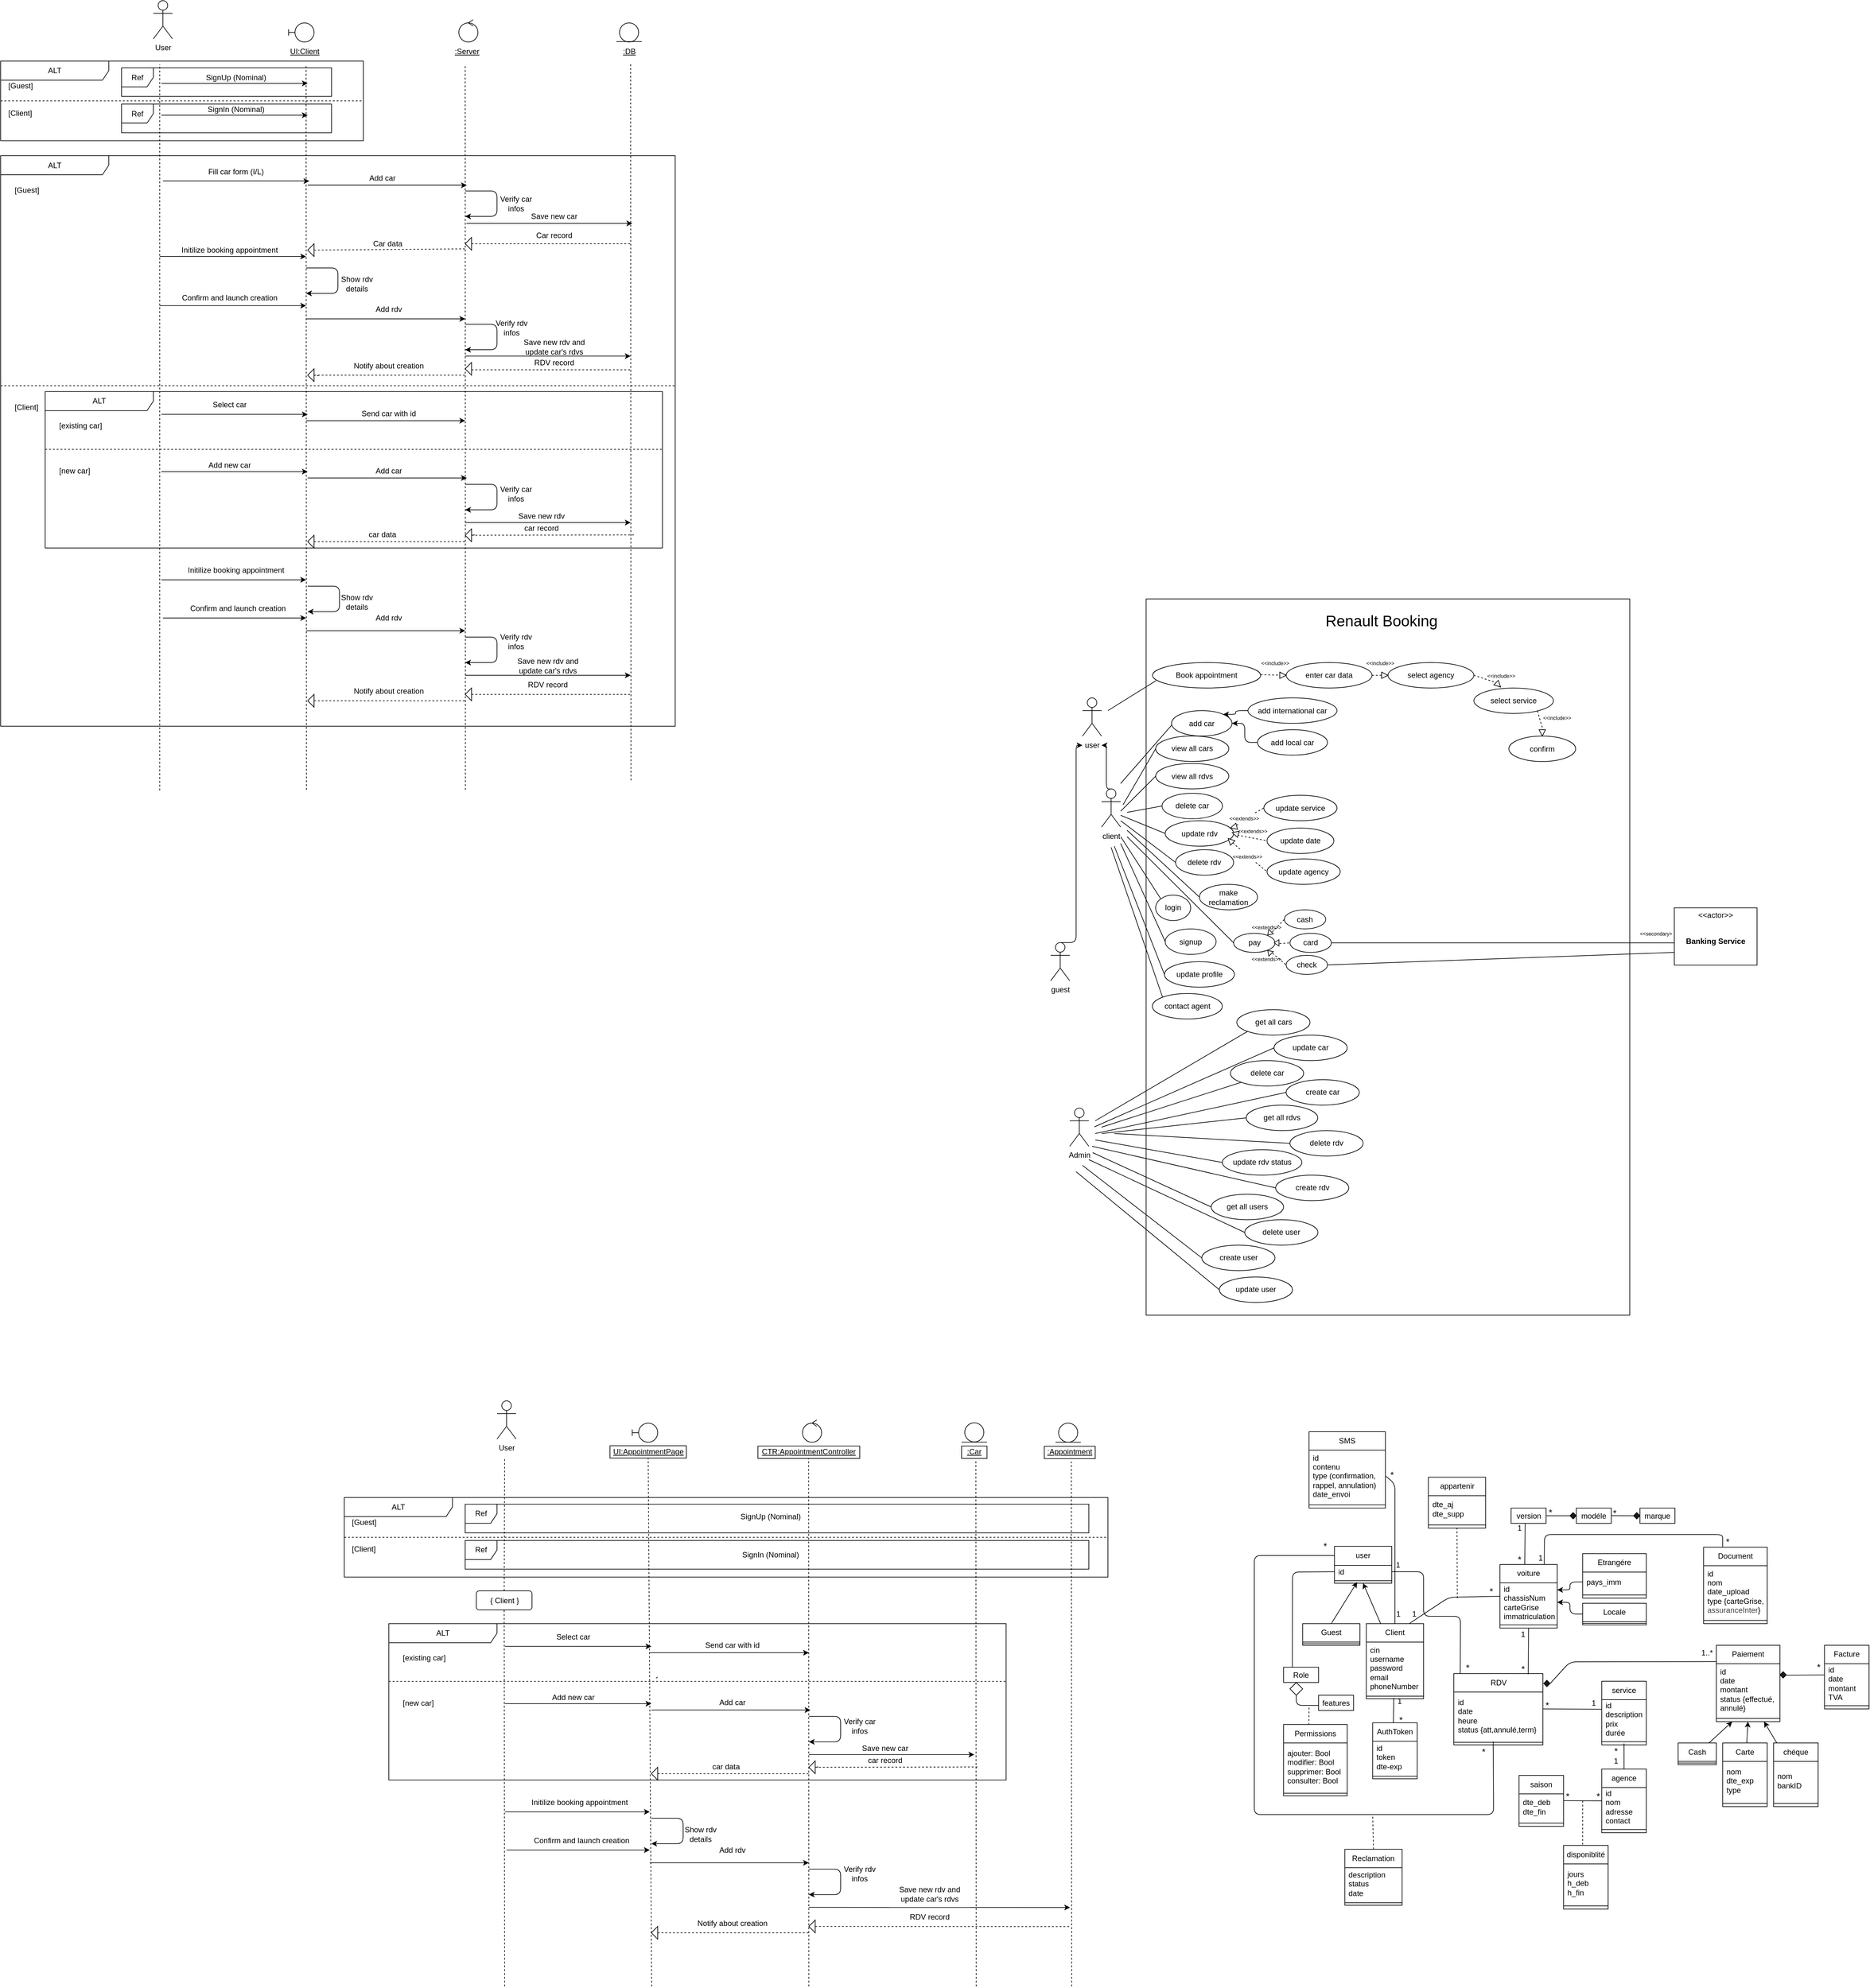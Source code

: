 <mxfile>
    <diagram id="GLpcDzZ6awA-tPtxPKLA" name="Page-1">
        <mxGraphModel dx="4268" dy="2734" grid="1" gridSize="10" guides="1" tooltips="1" connect="1" arrows="1" fold="1" page="1" pageScale="1" pageWidth="850" pageHeight="1100" math="0" shadow="0">
            <root>
                <mxCell id="0"/>
                <mxCell id="1" parent="0"/>
                <mxCell id="625" value="" style="rounded=0;whiteSpace=wrap;html=1;" vertex="1" parent="1">
                    <mxGeometry x="-660" y="141" width="40" height="19.5" as="geometry"/>
                </mxCell>
                <mxCell id="626" value="" style="rounded=0;whiteSpace=wrap;html=1;" vertex="1" parent="1">
                    <mxGeometry x="-980" y="141" width="160" height="19.5" as="geometry"/>
                </mxCell>
                <mxCell id="623" value="" style="rounded=0;whiteSpace=wrap;html=1;" vertex="1" parent="1">
                    <mxGeometry x="-1212.5" y="140.5" width="120" height="19.5" as="geometry"/>
                </mxCell>
                <mxCell id="267" value="" style="rounded=0;html=1;" parent="1" vertex="1">
                    <mxGeometry x="-370" y="-1190" width="760" height="1125.39" as="geometry"/>
                </mxCell>
                <mxCell id="2" value="user" style="swimlane;fontStyle=0;align=center;verticalAlign=top;childLayout=stackLayout;horizontal=1;startSize=30;horizontalStack=0;resizeParent=1;resizeParentMax=0;resizeLast=0;collapsible=0;marginBottom=0;html=1;whiteSpace=wrap;" parent="1" vertex="1">
                    <mxGeometry x="-74" y="298.5" width="90" height="58" as="geometry"/>
                </mxCell>
                <mxCell id="4" value="id" style="text;html=1;strokeColor=none;fillColor=none;align=left;verticalAlign=middle;spacingLeft=4;spacingRight=4;overflow=hidden;rotatable=0;points=[[0,0.5],[1,0.5]];portConstraint=eastwest;whiteSpace=wrap;" parent="2" vertex="1">
                    <mxGeometry y="30" width="90" height="20" as="geometry"/>
                </mxCell>
                <mxCell id="7" value="" style="line;strokeWidth=1;fillColor=none;align=left;verticalAlign=middle;spacingTop=-1;spacingLeft=3;spacingRight=3;rotatable=0;labelPosition=right;points=[];portConstraint=eastwest;" parent="2" vertex="1">
                    <mxGeometry y="50" width="90" height="8" as="geometry"/>
                </mxCell>
                <mxCell id="54" value="Guest" style="swimlane;fontStyle=0;align=center;verticalAlign=top;childLayout=stackLayout;horizontal=1;startSize=29;horizontalStack=0;resizeParent=1;resizeParentMax=0;resizeLast=0;collapsible=0;marginBottom=0;html=1;whiteSpace=wrap;" parent="1" vertex="1">
                    <mxGeometry x="-124" y="420" width="90" height="34" as="geometry"/>
                </mxCell>
                <mxCell id="56" value="" style="line;strokeWidth=1;fillColor=none;align=left;verticalAlign=middle;spacingTop=-1;spacingLeft=3;spacingRight=3;rotatable=0;labelPosition=right;points=[];portConstraint=eastwest;" parent="54" vertex="1">
                    <mxGeometry y="29" width="90" height="5" as="geometry"/>
                </mxCell>
                <mxCell id="62" style="edgeStyle=none;html=1;exitX=0.25;exitY=0;exitDx=0;exitDy=0;entryX=0.5;entryY=1;entryDx=0;entryDy=0;" parent="1" source="57" target="2" edge="1">
                    <mxGeometry relative="1" as="geometry"/>
                </mxCell>
                <mxCell id="57" value="Client" style="swimlane;fontStyle=0;align=center;verticalAlign=top;childLayout=stackLayout;horizontal=1;startSize=29;horizontalStack=0;resizeParent=1;resizeParentMax=0;resizeLast=0;collapsible=0;marginBottom=0;html=1;whiteSpace=wrap;" parent="1" vertex="1">
                    <mxGeometry x="-24" y="420" width="90" height="118" as="geometry"/>
                </mxCell>
                <mxCell id="58" value="&lt;div&gt;cin&lt;/div&gt;username&lt;div&gt;password&lt;/div&gt;&lt;div&gt;email&lt;/div&gt;&lt;div&gt;phoneNumber&lt;/div&gt;" style="text;html=1;strokeColor=none;fillColor=none;align=left;verticalAlign=middle;spacingLeft=4;spacingRight=4;overflow=hidden;rotatable=0;points=[[0,0.5],[1,0.5]];portConstraint=eastwest;whiteSpace=wrap;" parent="57" vertex="1">
                    <mxGeometry y="29" width="90" height="81" as="geometry"/>
                </mxCell>
                <mxCell id="59" value="" style="line;strokeWidth=1;fillColor=none;align=left;verticalAlign=middle;spacingTop=-1;spacingLeft=3;spacingRight=3;rotatable=0;labelPosition=right;points=[];portConstraint=eastwest;" parent="57" vertex="1">
                    <mxGeometry y="110" width="90" height="8" as="geometry"/>
                </mxCell>
                <mxCell id="60" value="Role" style="rounded=0;whiteSpace=wrap;html=1;" parent="1" vertex="1">
                    <mxGeometry x="-154" y="488.5" width="55" height="24" as="geometry"/>
                </mxCell>
                <mxCell id="61" value="features" style="rounded=0;whiteSpace=wrap;html=1;" parent="1" vertex="1">
                    <mxGeometry x="-99" y="532.5" width="55" height="24" as="geometry"/>
                </mxCell>
                <mxCell id="63" style="edgeStyle=none;html=1;exitX=0.5;exitY=0;exitDx=0;exitDy=0;entryX=0.395;entryY=0.773;entryDx=0;entryDy=0;entryPerimeter=0;" parent="1" source="54" target="7" edge="1">
                    <mxGeometry relative="1" as="geometry"/>
                </mxCell>
                <mxCell id="69" value="" style="endArrow=none;html=1;entryX=0;entryY=0.5;entryDx=0;entryDy=0;exitX=0.25;exitY=0;exitDx=0;exitDy=0;" parent="1" source="60" target="4" edge="1">
                    <mxGeometry width="50" height="50" relative="1" as="geometry">
                        <mxPoint x="-151.5" y="378.5" as="sourcePoint"/>
                        <mxPoint x="-101.5" y="328.5" as="targetPoint"/>
                        <Array as="points">
                            <mxPoint x="-140" y="339"/>
                        </Array>
                    </mxGeometry>
                </mxCell>
                <mxCell id="70" value="" style="rhombus;whiteSpace=wrap;html=1;" parent="1" vertex="1">
                    <mxGeometry x="-144" y="512.5" width="20" height="20" as="geometry"/>
                </mxCell>
                <mxCell id="71" value="" style="endArrow=none;html=1;exitX=0.003;exitY=0.667;exitDx=0;exitDy=0;exitPerimeter=0;" parent="1" source="61" edge="1">
                    <mxGeometry width="50" height="50" relative="1" as="geometry">
                        <mxPoint x="-104" y="548.5" as="sourcePoint"/>
                        <mxPoint x="-134" y="532.5" as="targetPoint"/>
                        <Array as="points">
                            <mxPoint x="-134" y="548.5"/>
                        </Array>
                    </mxGeometry>
                </mxCell>
                <mxCell id="72" value="Permissions" style="swimlane;fontStyle=0;align=center;verticalAlign=top;childLayout=stackLayout;horizontal=1;startSize=29;horizontalStack=0;resizeParent=1;resizeParentMax=0;resizeLast=0;collapsible=0;marginBottom=0;html=1;whiteSpace=wrap;" parent="1" vertex="1">
                    <mxGeometry x="-154" y="578.5" width="100" height="112" as="geometry"/>
                </mxCell>
                <mxCell id="73" value="ajouter: Bool&lt;div&gt;modifier: Bool&lt;/div&gt;&lt;div&gt;supprimer: Bool&lt;/div&gt;&lt;div&gt;consulter: Bool&lt;/div&gt;" style="text;html=1;strokeColor=none;fillColor=none;align=left;verticalAlign=middle;spacingLeft=4;spacingRight=4;overflow=hidden;rotatable=0;points=[[0,0.5],[1,0.5]];portConstraint=eastwest;whiteSpace=wrap;" parent="72" vertex="1">
                    <mxGeometry y="29" width="100" height="75" as="geometry"/>
                </mxCell>
                <mxCell id="74" value="" style="line;strokeWidth=1;fillColor=none;align=left;verticalAlign=middle;spacingTop=-1;spacingLeft=3;spacingRight=3;rotatable=0;labelPosition=right;points=[];portConstraint=eastwest;" parent="72" vertex="1">
                    <mxGeometry y="104" width="100" height="8" as="geometry"/>
                </mxCell>
                <mxCell id="75" value="" style="endArrow=none;dashed=1;html=1;exitX=0.398;exitY=0.004;exitDx=0;exitDy=0;exitPerimeter=0;" parent="1" source="72" edge="1">
                    <mxGeometry width="50" height="50" relative="1" as="geometry">
                        <mxPoint x="-159" y="598.5" as="sourcePoint"/>
                        <mxPoint x="-114" y="548.5" as="targetPoint"/>
                    </mxGeometry>
                </mxCell>
                <mxCell id="77" value="voiture" style="swimlane;fontStyle=0;align=center;verticalAlign=top;childLayout=stackLayout;horizontal=1;startSize=29;horizontalStack=0;resizeParent=1;resizeParentMax=0;resizeLast=0;collapsible=0;marginBottom=0;html=1;whiteSpace=wrap;" parent="1" vertex="1">
                    <mxGeometry x="186" y="327" width="90" height="100" as="geometry"/>
                </mxCell>
                <mxCell id="78" value="id&lt;div&gt;chassisNum&lt;/div&gt;&lt;div&gt;carteGrise&lt;/div&gt;&lt;div&gt;immatriculation&lt;/div&gt;&lt;div&gt;&lt;br&gt;&lt;/div&gt;" style="text;html=1;strokeColor=none;fillColor=none;align=left;verticalAlign=middle;spacingLeft=4;spacingRight=4;overflow=hidden;rotatable=0;points=[[0,0.5],[1,0.5]];portConstraint=eastwest;whiteSpace=wrap;" parent="77" vertex="1">
                    <mxGeometry y="29" width="90" height="61" as="geometry"/>
                </mxCell>
                <mxCell id="79" value="" style="line;strokeWidth=1;fillColor=none;align=left;verticalAlign=middle;spacingTop=-1;spacingLeft=3;spacingRight=3;rotatable=0;labelPosition=right;points=[];portConstraint=eastwest;" parent="77" vertex="1">
                    <mxGeometry y="90" width="90" height="10" as="geometry"/>
                </mxCell>
                <mxCell id="80" value="Locale" style="swimlane;fontStyle=0;align=center;verticalAlign=top;childLayout=stackLayout;horizontal=1;startSize=29;horizontalStack=0;resizeParent=1;resizeParentMax=0;resizeLast=0;collapsible=0;marginBottom=0;html=1;whiteSpace=wrap;" parent="1" vertex="1">
                    <mxGeometry x="316" y="388" width="100" height="34" as="geometry"/>
                </mxCell>
                <mxCell id="81" value="" style="line;strokeWidth=1;fillColor=none;align=left;verticalAlign=middle;spacingTop=-1;spacingLeft=3;spacingRight=3;rotatable=0;labelPosition=right;points=[];portConstraint=eastwest;" parent="80" vertex="1">
                    <mxGeometry y="29" width="100" height="5" as="geometry"/>
                </mxCell>
                <mxCell id="82" value="Etrangére" style="swimlane;fontStyle=0;align=center;verticalAlign=top;childLayout=stackLayout;horizontal=1;startSize=29;horizontalStack=0;resizeParent=1;resizeParentMax=0;resizeLast=0;collapsible=0;marginBottom=0;html=1;whiteSpace=wrap;" parent="1" vertex="1">
                    <mxGeometry x="316" y="310" width="100" height="70" as="geometry"/>
                </mxCell>
                <mxCell id="83" value="pays_imm" style="text;html=1;strokeColor=none;fillColor=none;align=left;verticalAlign=middle;spacingLeft=4;spacingRight=4;overflow=hidden;rotatable=0;points=[[0,0.5],[1,0.5]];portConstraint=eastwest;whiteSpace=wrap;" parent="82" vertex="1">
                    <mxGeometry y="29" width="100" height="31" as="geometry"/>
                </mxCell>
                <mxCell id="84" value="" style="line;strokeWidth=1;fillColor=none;align=left;verticalAlign=middle;spacingTop=-1;spacingLeft=3;spacingRight=3;rotatable=0;labelPosition=right;points=[];portConstraint=eastwest;" parent="82" vertex="1">
                    <mxGeometry y="60" width="100" height="10" as="geometry"/>
                </mxCell>
                <mxCell id="85" style="edgeStyle=elbowEdgeStyle;html=1;exitX=0;exitY=0.5;exitDx=0;exitDy=0;" parent="1" source="83" edge="1">
                    <mxGeometry relative="1" as="geometry">
                        <mxPoint x="276" y="367" as="targetPoint"/>
                    </mxGeometry>
                </mxCell>
                <mxCell id="86" style="edgeStyle=elbowEdgeStyle;html=1;exitX=0;exitY=0.5;exitDx=0;exitDy=0;" parent="1" source="80" target="78" edge="1">
                    <mxGeometry relative="1" as="geometry"/>
                </mxCell>
                <mxCell id="87" value="version" style="rounded=0;whiteSpace=wrap;html=1;" parent="1" vertex="1">
                    <mxGeometry x="203.5" y="238.5" width="55" height="24" as="geometry"/>
                </mxCell>
                <mxCell id="88" value="marque" style="rounded=0;whiteSpace=wrap;html=1;" parent="1" vertex="1">
                    <mxGeometry x="406" y="238.5" width="55" height="24" as="geometry"/>
                </mxCell>
                <mxCell id="89" value="modéle" style="rounded=0;whiteSpace=wrap;html=1;" parent="1" vertex="1">
                    <mxGeometry x="306" y="238.5" width="55" height="24" as="geometry"/>
                </mxCell>
                <mxCell id="91" value="" style="endArrow=none;html=1;exitX=0.433;exitY=0.004;exitDx=0;exitDy=0;exitPerimeter=0;entryX=0.402;entryY=1.023;entryDx=0;entryDy=0;entryPerimeter=0;" parent="1" source="77" target="87" edge="1">
                    <mxGeometry width="50" height="50" relative="1" as="geometry">
                        <mxPoint x="176" y="312.5" as="sourcePoint"/>
                        <mxPoint x="226" y="262.5" as="targetPoint"/>
                    </mxGeometry>
                </mxCell>
                <mxCell id="92" value="" style="rhombus;whiteSpace=wrap;html=1;fillColor=#1A1A1A;" parent="1" vertex="1">
                    <mxGeometry x="296" y="245.5" width="10" height="10" as="geometry"/>
                </mxCell>
                <mxCell id="93" value="" style="rhombus;whiteSpace=wrap;html=1;fillColor=#1A1A1A;" parent="1" vertex="1">
                    <mxGeometry x="396" y="245.5" width="10" height="10" as="geometry"/>
                </mxCell>
                <mxCell id="94" value="" style="endArrow=none;html=1;exitX=1;exitY=0.5;exitDx=0;exitDy=0;entryX=0;entryY=0.5;entryDx=0;entryDy=0;" parent="1" source="87" target="92" edge="1">
                    <mxGeometry width="50" height="50" relative="1" as="geometry">
                        <mxPoint x="246" y="298.5" as="sourcePoint"/>
                        <mxPoint x="296" y="248.5" as="targetPoint"/>
                    </mxGeometry>
                </mxCell>
                <mxCell id="95" value="" style="endArrow=none;html=1;exitX=1;exitY=0.5;exitDx=0;exitDy=0;entryX=0;entryY=0.5;entryDx=0;entryDy=0;" parent="1" target="93" edge="1">
                    <mxGeometry width="50" height="50" relative="1" as="geometry">
                        <mxPoint x="361" y="250.39" as="sourcePoint"/>
                        <mxPoint x="396" y="248.5" as="targetPoint"/>
                    </mxGeometry>
                </mxCell>
                <mxCell id="96" value="" style="endArrow=none;html=1;exitX=0.75;exitY=0;exitDx=0;exitDy=0;entryX=0;entryY=0.5;entryDx=0;entryDy=0;" parent="1" source="57" target="77" edge="1">
                    <mxGeometry width="50" height="50" relative="1" as="geometry">
                        <mxPoint x="316" y="338.5" as="sourcePoint"/>
                        <mxPoint x="366" y="288.5" as="targetPoint"/>
                        <Array as="points">
                            <mxPoint x="106" y="378.5"/>
                        </Array>
                    </mxGeometry>
                </mxCell>
                <mxCell id="97" value="appartenir" style="swimlane;fontStyle=0;align=center;verticalAlign=top;childLayout=stackLayout;horizontal=1;startSize=29;horizontalStack=0;resizeParent=1;resizeParentMax=0;resizeLast=0;collapsible=0;marginBottom=0;html=1;whiteSpace=wrap;" parent="1" vertex="1">
                    <mxGeometry x="73.5" y="190" width="90" height="80" as="geometry"/>
                </mxCell>
                <mxCell id="98" value="dte_aj&lt;div&gt;dte_supp&lt;/div&gt;" style="text;html=1;strokeColor=none;fillColor=none;align=left;verticalAlign=middle;spacingLeft=4;spacingRight=4;overflow=hidden;rotatable=0;points=[[0,0.5],[1,0.5]];portConstraint=eastwest;whiteSpace=wrap;" parent="97" vertex="1">
                    <mxGeometry y="29" width="90" height="41" as="geometry"/>
                </mxCell>
                <mxCell id="99" value="" style="line;strokeWidth=1;fillColor=none;align=left;verticalAlign=middle;spacingTop=-1;spacingLeft=3;spacingRight=3;rotatable=0;labelPosition=right;points=[];portConstraint=eastwest;" parent="97" vertex="1">
                    <mxGeometry y="70" width="90" height="10" as="geometry"/>
                </mxCell>
                <mxCell id="100" value="" style="endArrow=none;dashed=1;html=1;entryX=0.5;entryY=1;entryDx=0;entryDy=0;" parent="1" edge="1" target="97">
                    <mxGeometry width="50" height="50" relative="1" as="geometry">
                        <mxPoint x="119" y="380" as="sourcePoint"/>
                        <mxPoint x="86" y="280" as="targetPoint"/>
                    </mxGeometry>
                </mxCell>
                <mxCell id="101" value="RDV" style="swimlane;fontStyle=0;align=center;verticalAlign=top;childLayout=stackLayout;horizontal=1;startSize=29;horizontalStack=0;resizeParent=1;resizeParentMax=0;resizeLast=0;collapsible=0;marginBottom=0;html=1;whiteSpace=wrap;" parent="1" vertex="1">
                    <mxGeometry x="113.5" y="498.5" width="140" height="112" as="geometry"/>
                </mxCell>
                <mxCell id="102" value="id&lt;div&gt;date&lt;/div&gt;&lt;div&gt;heure&lt;/div&gt;&lt;div&gt;status {att,annulé,term}&lt;/div&gt;" style="text;html=1;strokeColor=none;fillColor=none;align=left;verticalAlign=middle;spacingLeft=4;spacingRight=4;overflow=hidden;rotatable=0;points=[[0,0.5],[1,0.5]];portConstraint=eastwest;whiteSpace=wrap;" parent="101" vertex="1">
                    <mxGeometry y="29" width="140" height="75" as="geometry"/>
                </mxCell>
                <mxCell id="103" value="" style="line;strokeWidth=1;fillColor=none;align=left;verticalAlign=middle;spacingTop=-1;spacingLeft=3;spacingRight=3;rotatable=0;labelPosition=right;points=[];portConstraint=eastwest;" parent="101" vertex="1">
                    <mxGeometry y="104" width="140" height="8" as="geometry"/>
                </mxCell>
                <mxCell id="106" value="" style="endArrow=none;html=1;entryX=1;entryY=0.5;entryDx=0;entryDy=0;exitX=0.072;exitY=-0.005;exitDx=0;exitDy=0;exitPerimeter=0;" parent="1" source="101" target="4" edge="1">
                    <mxGeometry width="50" height="50" relative="1" as="geometry">
                        <mxPoint x="316" y="578.5" as="sourcePoint"/>
                        <mxPoint x="366" y="528.5" as="targetPoint"/>
                        <Array as="points">
                            <mxPoint x="124" y="408.5"/>
                            <mxPoint x="66" y="408.5"/>
                            <mxPoint x="66" y="338.5"/>
                        </Array>
                    </mxGeometry>
                </mxCell>
                <mxCell id="107" value="" style="endArrow=none;html=1;entryX=0.835;entryY=0.009;entryDx=0;entryDy=0;entryPerimeter=0;exitX=0.5;exitY=1;exitDx=0;exitDy=0;" parent="1" source="77" target="101" edge="1">
                    <mxGeometry width="50" height="50" relative="1" as="geometry">
                        <mxPoint x="236" y="468.5" as="sourcePoint"/>
                        <mxPoint x="286" y="458.5" as="targetPoint"/>
                    </mxGeometry>
                </mxCell>
                <mxCell id="132" value="disponiblité" style="swimlane;fontStyle=0;align=center;verticalAlign=top;childLayout=stackLayout;horizontal=1;startSize=29;horizontalStack=0;resizeParent=1;resizeParentMax=0;resizeLast=0;collapsible=0;marginBottom=0;html=1;whiteSpace=wrap;" parent="1" vertex="1">
                    <mxGeometry x="286" y="768.5" width="70" height="100" as="geometry"/>
                </mxCell>
                <mxCell id="133" value="&lt;div&gt;jours&lt;/div&gt;&lt;div&gt;h_deb&lt;/div&gt;&lt;div&gt;h_fin&lt;/div&gt;" style="text;html=1;strokeColor=none;fillColor=none;align=left;verticalAlign=middle;spacingLeft=4;spacingRight=4;overflow=hidden;rotatable=0;points=[[0,0.5],[1,0.5]];portConstraint=eastwest;whiteSpace=wrap;" parent="132" vertex="1">
                    <mxGeometry y="29" width="70" height="61" as="geometry"/>
                </mxCell>
                <mxCell id="134" value="" style="line;strokeWidth=1;fillColor=none;align=left;verticalAlign=middle;spacingTop=-1;spacingLeft=3;spacingRight=3;rotatable=0;labelPosition=right;points=[];portConstraint=eastwest;" parent="132" vertex="1">
                    <mxGeometry y="90" width="70" height="10" as="geometry"/>
                </mxCell>
                <mxCell id="135" value="agence" style="swimlane;fontStyle=0;align=center;verticalAlign=top;childLayout=stackLayout;horizontal=1;startSize=29;horizontalStack=0;resizeParent=1;resizeParentMax=0;resizeLast=0;collapsible=0;marginBottom=0;html=1;whiteSpace=wrap;" parent="1" vertex="1">
                    <mxGeometry x="346" y="648.5" width="70" height="100" as="geometry"/>
                </mxCell>
                <mxCell id="136" value="&lt;div&gt;id&lt;/div&gt;&lt;div&gt;nom&lt;/div&gt;&lt;div&gt;adresse&lt;/div&gt;&lt;div&gt;contact&lt;/div&gt;" style="text;html=1;strokeColor=none;fillColor=none;align=left;verticalAlign=middle;spacingLeft=4;spacingRight=4;overflow=hidden;rotatable=0;points=[[0,0.5],[1,0.5]];portConstraint=eastwest;whiteSpace=wrap;" parent="135" vertex="1">
                    <mxGeometry y="29" width="70" height="61" as="geometry"/>
                </mxCell>
                <mxCell id="146" value="" style="endArrow=none;html=1;exitX=0.995;exitY=0.26;exitDx=0;exitDy=0;exitPerimeter=0;" parent="135" source="142" edge="1">
                    <mxGeometry width="50" height="50" relative="1" as="geometry">
                        <mxPoint x="-50" y="100" as="sourcePoint"/>
                        <mxPoint y="50" as="targetPoint"/>
                    </mxGeometry>
                </mxCell>
                <mxCell id="137" value="" style="line;strokeWidth=1;fillColor=none;align=left;verticalAlign=middle;spacingTop=-1;spacingLeft=3;spacingRight=3;rotatable=0;labelPosition=right;points=[];portConstraint=eastwest;" parent="135" vertex="1">
                    <mxGeometry y="90" width="70" height="10" as="geometry"/>
                </mxCell>
                <mxCell id="138" value="service" style="swimlane;fontStyle=0;align=center;verticalAlign=top;childLayout=stackLayout;horizontal=1;startSize=29;horizontalStack=0;resizeParent=1;resizeParentMax=0;resizeLast=0;collapsible=0;marginBottom=0;html=1;whiteSpace=wrap;" parent="1" vertex="1">
                    <mxGeometry x="346" y="510.5" width="70" height="100" as="geometry"/>
                </mxCell>
                <mxCell id="139" value="&lt;div&gt;id&lt;/div&gt;&lt;div&gt;description&lt;/div&gt;&lt;div&gt;prix&lt;/div&gt;&lt;div&gt;durée&lt;/div&gt;" style="text;html=1;strokeColor=none;fillColor=none;align=left;verticalAlign=middle;spacingLeft=4;spacingRight=4;overflow=hidden;rotatable=0;points=[[0,0.5],[1,0.5]];portConstraint=eastwest;whiteSpace=wrap;" parent="138" vertex="1">
                    <mxGeometry y="29" width="70" height="61" as="geometry"/>
                </mxCell>
                <mxCell id="140" value="" style="line;strokeWidth=1;fillColor=none;align=left;verticalAlign=middle;spacingTop=-1;spacingLeft=3;spacingRight=3;rotatable=0;labelPosition=right;points=[];portConstraint=eastwest;" parent="138" vertex="1">
                    <mxGeometry y="90" width="70" height="10" as="geometry"/>
                </mxCell>
                <mxCell id="141" value="saison" style="swimlane;fontStyle=0;align=center;verticalAlign=top;childLayout=stackLayout;horizontal=1;startSize=29;horizontalStack=0;resizeParent=1;resizeParentMax=0;resizeLast=0;collapsible=0;marginBottom=0;html=1;whiteSpace=wrap;" parent="1" vertex="1">
                    <mxGeometry x="216" y="658.5" width="70" height="80" as="geometry"/>
                </mxCell>
                <mxCell id="142" value="&lt;div&gt;dte_deb&lt;/div&gt;&lt;div&gt;dte_fin&lt;/div&gt;" style="text;html=1;strokeColor=none;fillColor=none;align=left;verticalAlign=middle;spacingLeft=4;spacingRight=4;overflow=hidden;rotatable=0;points=[[0,0.5],[1,0.5]];portConstraint=eastwest;whiteSpace=wrap;" parent="141" vertex="1">
                    <mxGeometry y="29" width="70" height="41" as="geometry"/>
                </mxCell>
                <mxCell id="143" value="" style="line;strokeWidth=1;fillColor=none;align=left;verticalAlign=middle;spacingTop=-1;spacingLeft=3;spacingRight=3;rotatable=0;labelPosition=right;points=[];portConstraint=eastwest;" parent="141" vertex="1">
                    <mxGeometry y="70" width="70" height="10" as="geometry"/>
                </mxCell>
                <mxCell id="144" value="" style="endArrow=none;html=1;exitX=1.004;exitY=0.354;exitDx=0;exitDy=0;exitPerimeter=0;" parent="1" source="102" edge="1">
                    <mxGeometry width="50" height="50" relative="1" as="geometry">
                        <mxPoint x="296" y="604.5" as="sourcePoint"/>
                        <mxPoint x="346" y="554.5" as="targetPoint"/>
                    </mxGeometry>
                </mxCell>
                <mxCell id="145" value="" style="endArrow=none;html=1;exitX=0.5;exitY=0;exitDx=0;exitDy=0;" parent="1" source="135" edge="1">
                    <mxGeometry width="50" height="50" relative="1" as="geometry">
                        <mxPoint x="336" y="654.5" as="sourcePoint"/>
                        <mxPoint x="381" y="608.5" as="targetPoint"/>
                    </mxGeometry>
                </mxCell>
                <mxCell id="147" value="" style="endArrow=none;dashed=1;html=1;exitX=0.428;exitY=-0.011;exitDx=0;exitDy=0;exitPerimeter=0;" parent="1" source="132" edge="1">
                    <mxGeometry width="50" height="50" relative="1" as="geometry">
                        <mxPoint x="266" y="748.5" as="sourcePoint"/>
                        <mxPoint x="316" y="698.5" as="targetPoint"/>
                    </mxGeometry>
                </mxCell>
                <mxCell id="149" value="user" style="shape=umlActor;verticalLabelPosition=bottom;verticalAlign=top;html=1;outlineConnect=0;" parent="1" vertex="1">
                    <mxGeometry x="-470" y="-1034.5" width="30" height="60" as="geometry"/>
                </mxCell>
                <mxCell id="150" value="Admin" style="shape=umlActor;verticalLabelPosition=bottom;verticalAlign=top;html=1;outlineConnect=0;" parent="1" vertex="1">
                    <mxGeometry x="-490" y="-390" width="30" height="60" as="geometry"/>
                </mxCell>
                <mxCell id="155" style="edgeStyle=elbowEdgeStyle;html=1;exitX=0.5;exitY=0;exitDx=0;exitDy=0;exitPerimeter=0;" parent="1" source="151" edge="1">
                    <mxGeometry relative="1" as="geometry">
                        <mxPoint x="-440" y="-960" as="targetPoint"/>
                    </mxGeometry>
                </mxCell>
                <mxCell id="151" value="client" style="shape=umlActor;verticalLabelPosition=bottom;verticalAlign=top;html=1;outlineConnect=0;" parent="1" vertex="1">
                    <mxGeometry x="-440" y="-891.5" width="30" height="60" as="geometry"/>
                </mxCell>
                <mxCell id="154" style="edgeStyle=elbowEdgeStyle;html=1;exitX=0.5;exitY=0;exitDx=0;exitDy=0;exitPerimeter=0;" parent="1" source="152" edge="1">
                    <mxGeometry relative="1" as="geometry">
                        <mxPoint x="-470" y="-960" as="targetPoint"/>
                        <Array as="points">
                            <mxPoint x="-480" y="-810"/>
                        </Array>
                    </mxGeometry>
                </mxCell>
                <mxCell id="152" value="guest" style="shape=umlActor;verticalLabelPosition=bottom;verticalAlign=top;html=1;outlineConnect=0;" parent="1" vertex="1">
                    <mxGeometry x="-520" y="-650" width="30" height="60" as="geometry"/>
                </mxCell>
                <mxCell id="156" value="Book appointment" style="ellipse;whiteSpace=wrap;html=1;" parent="1" vertex="1">
                    <mxGeometry x="-360" y="-1090" width="170" height="40" as="geometry"/>
                </mxCell>
                <mxCell id="171" style="edgeStyle=elbowEdgeStyle;html=1;exitX=0;exitY=0.5;exitDx=0;exitDy=0;entryX=1;entryY=0;entryDx=0;entryDy=0;" parent="1" source="157" target="170" edge="1">
                    <mxGeometry relative="1" as="geometry"/>
                </mxCell>
                <mxCell id="157" value="add international car" style="ellipse;whiteSpace=wrap;html=1;" parent="1" vertex="1">
                    <mxGeometry x="-210" y="-1034.5" width="140" height="40" as="geometry"/>
                </mxCell>
                <mxCell id="158" value="signup" style="ellipse;whiteSpace=wrap;html=1;" parent="1" vertex="1">
                    <mxGeometry x="-340" y="-671.5" width="80" height="40" as="geometry"/>
                </mxCell>
                <mxCell id="159" value="login" style="ellipse;whiteSpace=wrap;html=1;" parent="1" vertex="1">
                    <mxGeometry x="-355" y="-724.61" width="55" height="40" as="geometry"/>
                </mxCell>
                <mxCell id="160" value="delete car" style="ellipse;whiteSpace=wrap;html=1;" parent="1" vertex="1">
                    <mxGeometry x="-345" y="-884.61" width="95" height="40" as="geometry"/>
                </mxCell>
                <mxCell id="161" value="delete rdv" style="ellipse;whiteSpace=wrap;html=1;" parent="1" vertex="1">
                    <mxGeometry x="-323.75" y="-796" width="91.25" height="40" as="geometry"/>
                </mxCell>
                <mxCell id="162" value="confirm" style="ellipse;whiteSpace=wrap;html=1;" parent="1" vertex="1">
                    <mxGeometry x="200" y="-974.5" width="105" height="40" as="geometry"/>
                </mxCell>
                <mxCell id="163" value="select service" style="ellipse;whiteSpace=wrap;html=1;" parent="1" vertex="1">
                    <mxGeometry x="145" y="-1050" width="125" height="40" as="geometry"/>
                </mxCell>
                <mxCell id="164" value="select agency" style="ellipse;whiteSpace=wrap;html=1;" parent="1" vertex="1">
                    <mxGeometry x="10" y="-1090" width="135" height="40" as="geometry"/>
                </mxCell>
                <mxCell id="165" value="enter car data" style="ellipse;whiteSpace=wrap;html=1;" parent="1" vertex="1">
                    <mxGeometry x="-150" y="-1090" width="135" height="40" as="geometry"/>
                </mxCell>
                <mxCell id="166" value="update rdv" style="ellipse;whiteSpace=wrap;html=1;" parent="1" vertex="1">
                    <mxGeometry x="-340" y="-841.5" width="107.5" height="40" as="geometry"/>
                </mxCell>
                <mxCell id="167" value="view all rdvs" style="ellipse;whiteSpace=wrap;html=1;" parent="1" vertex="1">
                    <mxGeometry x="-355" y="-931.5" width="115" height="40" as="geometry"/>
                </mxCell>
                <mxCell id="168" value="view all cars" style="ellipse;whiteSpace=wrap;html=1;" parent="1" vertex="1">
                    <mxGeometry x="-355" y="-974.61" width="115" height="40" as="geometry"/>
                </mxCell>
                <mxCell id="172" style="edgeStyle=elbowEdgeStyle;html=1;exitX=0;exitY=0.5;exitDx=0;exitDy=0;entryX=1;entryY=0.5;entryDx=0;entryDy=0;" parent="1" source="169" target="170" edge="1">
                    <mxGeometry relative="1" as="geometry"/>
                </mxCell>
                <mxCell id="169" value="add local car" style="ellipse;whiteSpace=wrap;html=1;" parent="1" vertex="1">
                    <mxGeometry x="-195" y="-984.5" width="110" height="40" as="geometry"/>
                </mxCell>
                <mxCell id="170" value="add car" style="ellipse;whiteSpace=wrap;html=1;" parent="1" vertex="1">
                    <mxGeometry x="-330" y="-1014.5" width="95" height="40" as="geometry"/>
                </mxCell>
                <mxCell id="174" value="update service" style="ellipse;whiteSpace=wrap;html=1;" parent="1" vertex="1">
                    <mxGeometry x="-185" y="-881.5" width="115" height="40" as="geometry"/>
                </mxCell>
                <mxCell id="175" value="update date" style="ellipse;whiteSpace=wrap;html=1;" parent="1" vertex="1">
                    <mxGeometry x="-180" y="-830" width="105" height="40" as="geometry"/>
                </mxCell>
                <mxCell id="176" value="update rdv status" style="ellipse;whiteSpace=wrap;html=1;" parent="1" vertex="1">
                    <mxGeometry x="-250.25" y="-324.61" width="125" height="40" as="geometry"/>
                </mxCell>
                <mxCell id="177" value="get all users" style="ellipse;whiteSpace=wrap;html=1;" parent="1" vertex="1">
                    <mxGeometry x="-267.75" y="-254.61" width="113.75" height="40" as="geometry"/>
                </mxCell>
                <mxCell id="179" value="update profile" style="ellipse;whiteSpace=wrap;html=1;" parent="1" vertex="1">
                    <mxGeometry x="-341.25" y="-620" width="110" height="40" as="geometry"/>
                </mxCell>
                <mxCell id="180" value="get all rdvs" style="ellipse;whiteSpace=wrap;html=1;" parent="1" vertex="1">
                    <mxGeometry x="-212.75" y="-394.61" width="112.5" height="40" as="geometry"/>
                </mxCell>
                <mxCell id="197" value="update agency" style="ellipse;whiteSpace=wrap;html=1;" parent="1" vertex="1">
                    <mxGeometry x="-180" y="-781.5" width="115" height="40" as="geometry"/>
                </mxCell>
                <mxCell id="199" value="" style="endArrow=none;dashed=1;html=1;entryX=0;entryY=0.5;entryDx=0;entryDy=0;exitX=0.77;exitY=0.133;exitDx=0;exitDy=0;exitPerimeter=0;" parent="1" source="203" target="174" edge="1">
                    <mxGeometry width="50" height="50" relative="1" as="geometry">
                        <mxPoint x="-235" y="-828" as="sourcePoint"/>
                        <mxPoint x="-185" y="-878" as="targetPoint"/>
                    </mxGeometry>
                </mxCell>
                <mxCell id="200" value="" style="endArrow=none;dashed=1;html=1;entryX=0;entryY=0.5;entryDx=0;entryDy=0;" parent="1" target="175" edge="1">
                    <mxGeometry width="50" height="50" relative="1" as="geometry">
                        <mxPoint x="-232.5" y="-820" as="sourcePoint"/>
                        <mxPoint x="-182.5" y="-870" as="targetPoint"/>
                    </mxGeometry>
                </mxCell>
                <mxCell id="201" value="" style="endArrow=none;dashed=1;html=1;entryX=0;entryY=0.5;entryDx=0;entryDy=0;" parent="1" source="204" target="197" edge="1">
                    <mxGeometry width="50" height="50" relative="1" as="geometry">
                        <mxPoint x="-240" y="-810" as="sourcePoint"/>
                        <mxPoint x="-190" y="-860" as="targetPoint"/>
                    </mxGeometry>
                </mxCell>
                <mxCell id="202" value="&lt;font style=&quot;font-size: 8px;&quot;&gt;&amp;lt;&amp;lt;extends&amp;gt;&amp;gt;&lt;/font&gt;" style="text;strokeColor=none;fillColor=none;align=left;verticalAlign=middle;spacingLeft=4;spacingRight=4;overflow=hidden;points=[[0,0.5],[1,0.5]];portConstraint=eastwest;rotatable=0;whiteSpace=wrap;html=1;" parent="1" vertex="1">
                    <mxGeometry x="-232.5" y="-836.5" width="60" height="20" as="geometry"/>
                </mxCell>
                <mxCell id="205" value="" style="endArrow=none;dashed=1;html=1;entryX=0.322;entryY=0.036;entryDx=0;entryDy=0;entryPerimeter=0;" parent="1" target="204" edge="1" source="640">
                    <mxGeometry width="50" height="50" relative="1" as="geometry">
                        <mxPoint x="-240" y="-810" as="sourcePoint"/>
                        <mxPoint x="-180" y="-761" as="targetPoint"/>
                    </mxGeometry>
                </mxCell>
                <mxCell id="204" value="&lt;font style=&quot;font-size: 8px;&quot;&gt;&amp;lt;&amp;lt;extends&amp;gt;&amp;gt;&lt;/font&gt;" style="text;strokeColor=none;fillColor=none;align=left;verticalAlign=middle;spacingLeft=4;spacingRight=4;overflow=hidden;points=[[0,0.5],[1,0.5]];portConstraint=eastwest;rotatable=0;whiteSpace=wrap;html=1;" parent="1" vertex="1">
                    <mxGeometry x="-240" y="-796" width="60" height="20" as="geometry"/>
                </mxCell>
                <mxCell id="206" value="" style="endArrow=none;dashed=1;html=1;entryX=0.354;entryY=0.993;entryDx=0;entryDy=0;entryPerimeter=0;" parent="1" target="203" edge="1" source="636">
                    <mxGeometry width="50" height="50" relative="1" as="geometry">
                        <mxPoint x="-235" y="-828" as="sourcePoint"/>
                        <mxPoint x="-185" y="-861" as="targetPoint"/>
                    </mxGeometry>
                </mxCell>
                <mxCell id="203" value="&lt;font style=&quot;font-size: 8px;&quot;&gt;&amp;lt;&amp;lt;extends&amp;gt;&amp;gt;&lt;/font&gt;" style="text;strokeColor=none;fillColor=none;align=left;verticalAlign=middle;spacingLeft=4;spacingRight=4;overflow=hidden;points=[[0,0.5],[1,0.5]];portConstraint=eastwest;rotatable=0;whiteSpace=wrap;html=1;" parent="1" vertex="1">
                    <mxGeometry x="-245" y="-856.5" width="60" height="20" as="geometry"/>
                </mxCell>
                <mxCell id="212" value="" style="endArrow=none;dashed=1;html=1;" parent="1" source="225" edge="1">
                    <mxGeometry width="50" height="50" relative="1" as="geometry">
                        <mxPoint x="-190" y="-1071" as="sourcePoint"/>
                        <mxPoint x="-150" y="-1071" as="targetPoint"/>
                    </mxGeometry>
                </mxCell>
                <mxCell id="213" value="" style="endArrow=none;dashed=1;html=1;entryX=0;entryY=0.5;entryDx=0;entryDy=0;" parent="1" source="229" target="164" edge="1">
                    <mxGeometry width="50" height="50" relative="1" as="geometry">
                        <mxPoint x="-15" y="-1069.9" as="sourcePoint"/>
                        <mxPoint x="5" y="-1070.14" as="targetPoint"/>
                    </mxGeometry>
                </mxCell>
                <mxCell id="214" value="" style="endArrow=none;dashed=1;html=1;exitX=1;exitY=0.5;exitDx=0;exitDy=0;" parent="1" edge="1">
                    <mxGeometry width="50" height="50" relative="1" as="geometry">
                        <mxPoint x="-40" y="-1015" as="sourcePoint"/>
                        <mxPoint x="-40" y="-1014.5" as="targetPoint"/>
                    </mxGeometry>
                </mxCell>
                <mxCell id="215" value="" style="endArrow=none;dashed=1;html=1;" parent="1" edge="1">
                    <mxGeometry width="50" height="50" relative="1" as="geometry">
                        <mxPoint x="-40.567" y="-963.284" as="sourcePoint"/>
                        <mxPoint x="-40" y="-963.32" as="targetPoint"/>
                    </mxGeometry>
                </mxCell>
                <mxCell id="219" value="&lt;font style=&quot;font-size: 8px;&quot;&gt;&amp;lt;&amp;lt;include&amp;gt;&amp;gt;&lt;/font&gt;" style="text;strokeColor=none;fillColor=none;align=left;verticalAlign=middle;spacingLeft=4;spacingRight=4;overflow=hidden;points=[[0,0.5],[1,0.5]];portConstraint=eastwest;rotatable=0;whiteSpace=wrap;html=1;" parent="1" vertex="1">
                    <mxGeometry x="247.5" y="-1014.5" width="60" height="20" as="geometry"/>
                </mxCell>
                <mxCell id="222" value="&lt;font style=&quot;font-size: 8px;&quot;&gt;&amp;lt;&amp;lt;include&amp;gt;&amp;gt;&lt;/font&gt;" style="text;strokeColor=none;fillColor=none;align=left;verticalAlign=middle;spacingLeft=4;spacingRight=4;overflow=hidden;points=[[0,0.5],[1,0.5]];portConstraint=eastwest;rotatable=0;whiteSpace=wrap;html=1;" parent="1" vertex="1">
                    <mxGeometry x="-195" y="-1100" width="60" height="20" as="geometry"/>
                </mxCell>
                <mxCell id="223" value="&lt;font style=&quot;font-size: 8px;&quot;&gt;&amp;lt;&amp;lt;include&amp;gt;&amp;gt;&lt;/font&gt;" style="text;strokeColor=none;fillColor=none;align=left;verticalAlign=middle;spacingLeft=4;spacingRight=4;overflow=hidden;points=[[0,0.5],[1,0.5]];portConstraint=eastwest;rotatable=0;whiteSpace=wrap;html=1;" parent="1" vertex="1">
                    <mxGeometry x="-30" y="-1100" width="60" height="20" as="geometry"/>
                </mxCell>
                <mxCell id="224" value="&lt;font style=&quot;font-size: 8px;&quot;&gt;&amp;lt;&amp;lt;include&amp;gt;&amp;gt;&lt;/font&gt;" style="text;strokeColor=none;fillColor=none;align=left;verticalAlign=middle;spacingLeft=4;spacingRight=4;overflow=hidden;points=[[0,0.5],[1,0.5]];portConstraint=eastwest;rotatable=0;whiteSpace=wrap;html=1;" parent="1" vertex="1">
                    <mxGeometry x="160" y="-1080" width="60" height="20" as="geometry"/>
                </mxCell>
                <mxCell id="226" value="" style="endArrow=none;dashed=1;html=1;" parent="1" target="225" edge="1">
                    <mxGeometry width="50" height="50" relative="1" as="geometry">
                        <mxPoint x="-190" y="-1071" as="sourcePoint"/>
                        <mxPoint x="-150" y="-1071" as="targetPoint"/>
                    </mxGeometry>
                </mxCell>
                <mxCell id="225" value="" style="triangle;whiteSpace=wrap;html=1;" parent="1" vertex="1">
                    <mxGeometry x="-160" y="-1075" width="10" height="10" as="geometry"/>
                </mxCell>
                <mxCell id="230" value="" style="endArrow=none;dashed=1;html=1;entryX=0;entryY=0.5;entryDx=0;entryDy=0;" parent="1" target="229" edge="1">
                    <mxGeometry width="50" height="50" relative="1" as="geometry">
                        <mxPoint x="-15" y="-1069.9" as="sourcePoint"/>
                        <mxPoint x="10" y="-1070" as="targetPoint"/>
                    </mxGeometry>
                </mxCell>
                <mxCell id="229" value="" style="triangle;whiteSpace=wrap;html=1;" parent="1" vertex="1">
                    <mxGeometry y="-1075" width="10" height="10" as="geometry"/>
                </mxCell>
                <mxCell id="232" value="" style="endArrow=none;dashed=1;html=1;entryX=0;entryY=0.5;entryDx=0;entryDy=0;" parent="1" target="227" edge="1">
                    <mxGeometry width="50" height="50" relative="1" as="geometry">
                        <mxPoint x="145" y="-1070" as="sourcePoint"/>
                        <mxPoint x="181" y="-1049" as="targetPoint"/>
                    </mxGeometry>
                </mxCell>
                <mxCell id="227" value="" style="triangle;whiteSpace=wrap;html=1;direction=south;rotation=-45;" parent="1" vertex="1">
                    <mxGeometry x="178.5" y="-1060" width="10" height="10" as="geometry"/>
                </mxCell>
                <mxCell id="233" value="" style="endArrow=none;dashed=1;html=1;entryX=0.5;entryY=0;entryDx=0;entryDy=0;exitX=0.799;exitY=0.901;exitDx=0;exitDy=0;exitPerimeter=0;" parent="1" source="163" target="228" edge="1">
                    <mxGeometry width="50" height="50" relative="1" as="geometry">
                        <mxPoint x="245" y="-1014" as="sourcePoint"/>
                        <mxPoint x="272" y="-994" as="targetPoint"/>
                    </mxGeometry>
                </mxCell>
                <mxCell id="228" value="" style="triangle;whiteSpace=wrap;html=1;direction=south;" parent="1" vertex="1">
                    <mxGeometry x="247.5" y="-984.5" width="10" height="10" as="geometry"/>
                </mxCell>
                <mxCell id="239" value="" style="endArrow=none;html=1;entryX=0.033;entryY=0.71;entryDx=0;entryDy=0;entryPerimeter=0;" parent="1" target="156" edge="1">
                    <mxGeometry width="50" height="50" relative="1" as="geometry">
                        <mxPoint x="-430" y="-1014.5" as="sourcePoint"/>
                        <mxPoint x="-363.75" y="-1054.5" as="targetPoint"/>
                    </mxGeometry>
                </mxCell>
                <mxCell id="240" value="" style="endArrow=none;html=1;" parent="1" edge="1">
                    <mxGeometry width="50" height="50" relative="1" as="geometry">
                        <mxPoint x="-410" y="-900" as="sourcePoint"/>
                        <mxPoint x="-330" y="-991.5" as="targetPoint"/>
                    </mxGeometry>
                </mxCell>
                <mxCell id="241" value="" style="endArrow=none;html=1;entryX=0;entryY=0.5;entryDx=0;entryDy=0;" parent="1" target="166" edge="1">
                    <mxGeometry width="50" height="50" relative="1" as="geometry">
                        <mxPoint x="-410" y="-850" as="sourcePoint"/>
                        <mxPoint x="-330" y="-941.5" as="targetPoint"/>
                    </mxGeometry>
                </mxCell>
                <mxCell id="242" value="" style="endArrow=none;html=1;entryX=0;entryY=0.5;entryDx=0;entryDy=0;" parent="1" target="161" edge="1">
                    <mxGeometry width="50" height="50" relative="1" as="geometry">
                        <mxPoint x="-410" y="-841.5" as="sourcePoint"/>
                        <mxPoint x="-330" y="-933" as="targetPoint"/>
                    </mxGeometry>
                </mxCell>
                <mxCell id="243" value="" style="endArrow=none;html=1;entryX=0;entryY=0.5;entryDx=0;entryDy=0;" parent="1" target="160" edge="1">
                    <mxGeometry width="50" height="50" relative="1" as="geometry">
                        <mxPoint x="-400" y="-854.61" as="sourcePoint"/>
                        <mxPoint x="-326.25" y="-913.5" as="targetPoint"/>
                    </mxGeometry>
                </mxCell>
                <mxCell id="244" value="" style="endArrow=none;html=1;entryX=0;entryY=0;entryDx=0;entryDy=0;" parent="1" target="159" edge="1">
                    <mxGeometry width="50" height="50" relative="1" as="geometry">
                        <mxPoint x="-410" y="-816.5" as="sourcePoint"/>
                        <mxPoint x="-330" y="-908" as="targetPoint"/>
                    </mxGeometry>
                </mxCell>
                <mxCell id="245" value="" style="endArrow=none;html=1;entryX=0;entryY=0.5;entryDx=0;entryDy=0;" parent="1" target="158" edge="1">
                    <mxGeometry width="50" height="50" relative="1" as="geometry">
                        <mxPoint x="-410" y="-805.75" as="sourcePoint"/>
                        <mxPoint x="-330" y="-897.25" as="targetPoint"/>
                    </mxGeometry>
                </mxCell>
                <mxCell id="246" value="" style="endArrow=none;html=1;entryX=0;entryY=0.5;entryDx=0;entryDy=0;" parent="1" target="179" edge="1">
                    <mxGeometry width="50" height="50" relative="1" as="geometry">
                        <mxPoint x="-420" y="-801.5" as="sourcePoint"/>
                        <mxPoint x="-340" y="-893" as="targetPoint"/>
                    </mxGeometry>
                </mxCell>
                <mxCell id="247" value="" style="endArrow=none;html=1;entryX=0;entryY=0.5;entryDx=0;entryDy=0;" parent="1" target="167" edge="1">
                    <mxGeometry width="50" height="50" relative="1" as="geometry">
                        <mxPoint x="-410" y="-856.5" as="sourcePoint"/>
                        <mxPoint x="-330" y="-948" as="targetPoint"/>
                    </mxGeometry>
                </mxCell>
                <mxCell id="248" value="" style="endArrow=none;html=1;entryX=0;entryY=0.5;entryDx=0;entryDy=0;" parent="1" target="168" edge="1">
                    <mxGeometry width="50" height="50" relative="1" as="geometry">
                        <mxPoint x="-406.25" y="-866.5" as="sourcePoint"/>
                        <mxPoint x="-326.25" y="-958" as="targetPoint"/>
                    </mxGeometry>
                </mxCell>
                <mxCell id="251" value="" style="endArrow=none;dashed=1;html=1;" parent="1" edge="1">
                    <mxGeometry width="50" height="50" relative="1" as="geometry">
                        <mxPoint x="-30.567" y="-953.284" as="sourcePoint"/>
                        <mxPoint x="-30" y="-953.32" as="targetPoint"/>
                    </mxGeometry>
                </mxCell>
                <mxCell id="257" value="" style="endArrow=none;dashed=1;html=1;" parent="1" edge="1">
                    <mxGeometry width="50" height="50" relative="1" as="geometry">
                        <mxPoint x="-210.567" y="-669.784" as="sourcePoint"/>
                        <mxPoint x="-210" y="-669.82" as="targetPoint"/>
                    </mxGeometry>
                </mxCell>
                <mxCell id="262" value="" style="endArrow=none;html=1;entryX=0;entryY=1;entryDx=0;entryDy=0;" parent="1" target="282" edge="1">
                    <mxGeometry width="50" height="50" relative="1" as="geometry">
                        <mxPoint x="-450" y="-370" as="sourcePoint"/>
                        <mxPoint x="-336.25" y="-433.25" as="targetPoint"/>
                    </mxGeometry>
                </mxCell>
                <mxCell id="263" value="" style="endArrow=none;html=1;entryX=0;entryY=0.5;entryDx=0;entryDy=0;" parent="1" target="180" edge="1">
                    <mxGeometry width="50" height="50" relative="1" as="geometry">
                        <mxPoint x="-440" y="-350" as="sourcePoint"/>
                        <mxPoint x="-340" y="-413.25" as="targetPoint"/>
                    </mxGeometry>
                </mxCell>
                <mxCell id="264" value="" style="endArrow=none;html=1;entryX=0;entryY=0.5;entryDx=0;entryDy=0;" parent="1" target="177" edge="1">
                    <mxGeometry width="50" height="50" relative="1" as="geometry">
                        <mxPoint x="-454" y="-320" as="sourcePoint"/>
                        <mxPoint x="-340" y="-400" as="targetPoint"/>
                    </mxGeometry>
                </mxCell>
                <mxCell id="265" value="" style="endArrow=none;html=1;entryX=0;entryY=0.5;entryDx=0;entryDy=0;" parent="1" target="176" edge="1">
                    <mxGeometry width="50" height="50" relative="1" as="geometry">
                        <mxPoint x="-450" y="-340" as="sourcePoint"/>
                        <mxPoint x="-340" y="-379.75" as="targetPoint"/>
                    </mxGeometry>
                </mxCell>
                <mxCell id="268" value="&lt;font style=&quot;font-size: 24px;&quot;&gt;Renault Booking&lt;/font&gt;" style="text;html=1;align=center;verticalAlign=middle;whiteSpace=wrap;rounded=0;" parent="1" vertex="1">
                    <mxGeometry x="-100" y="-1170" width="200" height="30" as="geometry"/>
                </mxCell>
                <mxCell id="276" value="create user" style="ellipse;whiteSpace=wrap;html=1;" parent="1" vertex="1">
                    <mxGeometry x="-282.5" y="-174.61" width="115" height="40" as="geometry"/>
                </mxCell>
                <mxCell id="277" value="delete user" style="ellipse;whiteSpace=wrap;html=1;" parent="1" vertex="1">
                    <mxGeometry x="-215" y="-214.61" width="115" height="40" as="geometry"/>
                </mxCell>
                <mxCell id="278" value="update user" style="ellipse;whiteSpace=wrap;html=1;" parent="1" vertex="1">
                    <mxGeometry x="-255" y="-124.61" width="115" height="40" as="geometry"/>
                </mxCell>
                <mxCell id="280" value="create car" style="ellipse;whiteSpace=wrap;html=1;" parent="1" vertex="1">
                    <mxGeometry x="-150" y="-434.61" width="115" height="40" as="geometry"/>
                </mxCell>
                <mxCell id="281" value="delete rdv" style="ellipse;whiteSpace=wrap;html=1;" parent="1" vertex="1">
                    <mxGeometry x="-144" y="-354.61" width="115" height="40" as="geometry"/>
                </mxCell>
                <mxCell id="282" value="get all cars" style="ellipse;whiteSpace=wrap;html=1;" parent="1" vertex="1">
                    <mxGeometry x="-227.5" y="-544.61" width="115" height="40" as="geometry"/>
                </mxCell>
                <mxCell id="283" value="delete car" style="ellipse;whiteSpace=wrap;html=1;" parent="1" vertex="1">
                    <mxGeometry x="-237.5" y="-464.61" width="115" height="40" as="geometry"/>
                </mxCell>
                <mxCell id="284" value="update car" style="ellipse;whiteSpace=wrap;html=1;" parent="1" vertex="1">
                    <mxGeometry x="-169" y="-504.61" width="115" height="40" as="geometry"/>
                </mxCell>
                <mxCell id="285" value="" style="endArrow=none;html=1;entryX=0;entryY=0.5;entryDx=0;entryDy=0;" parent="1" target="284" edge="1">
                    <mxGeometry width="50" height="50" relative="1" as="geometry">
                        <mxPoint x="-451.25" y="-360.5" as="sourcePoint"/>
                        <mxPoint x="-326.25" y="-501.5" as="targetPoint"/>
                    </mxGeometry>
                </mxCell>
                <mxCell id="286" value="" style="endArrow=none;html=1;entryX=0;entryY=0.5;entryDx=0;entryDy=0;" parent="1" target="280" edge="1">
                    <mxGeometry width="50" height="50" relative="1" as="geometry">
                        <mxPoint x="-450" y="-350" as="sourcePoint"/>
                        <mxPoint x="-326.25" y="-481" as="targetPoint"/>
                    </mxGeometry>
                </mxCell>
                <mxCell id="287" value="" style="endArrow=none;html=1;entryX=0;entryY=1;entryDx=0;entryDy=0;" parent="1" target="283" edge="1">
                    <mxGeometry width="50" height="50" relative="1" as="geometry">
                        <mxPoint x="-440" y="-360" as="sourcePoint"/>
                        <mxPoint x="-326.25" y="-491.5" as="targetPoint"/>
                    </mxGeometry>
                </mxCell>
                <mxCell id="288" value="create rdv" style="ellipse;whiteSpace=wrap;html=1;" parent="1" vertex="1">
                    <mxGeometry x="-166.5" y="-284.61" width="115" height="40" as="geometry"/>
                </mxCell>
                <mxCell id="289" value="" style="endArrow=none;html=1;entryX=0;entryY=0.5;entryDx=0;entryDy=0;" parent="1" target="288" edge="1">
                    <mxGeometry width="50" height="50" relative="1" as="geometry">
                        <mxPoint x="-455" y="-330" as="sourcePoint"/>
                        <mxPoint x="-265" y="-371" as="targetPoint"/>
                    </mxGeometry>
                </mxCell>
                <mxCell id="290" value="" style="endArrow=none;html=1;entryX=0;entryY=0.5;entryDx=0;entryDy=0;" parent="1" target="281" edge="1">
                    <mxGeometry width="50" height="50" relative="1" as="geometry">
                        <mxPoint x="-420" y="-350" as="sourcePoint"/>
                        <mxPoint x="-260" y="-381" as="targetPoint"/>
                    </mxGeometry>
                </mxCell>
                <mxCell id="291" value="" style="endArrow=none;html=1;entryX=0;entryY=0.5;entryDx=0;entryDy=0;" parent="1" target="277" edge="1">
                    <mxGeometry width="50" height="50" relative="1" as="geometry">
                        <mxPoint x="-460" y="-309" as="sourcePoint"/>
                        <mxPoint x="-270" y="-350" as="targetPoint"/>
                    </mxGeometry>
                </mxCell>
                <mxCell id="292" value="" style="endArrow=none;html=1;entryX=0;entryY=0.5;entryDx=0;entryDy=0;" parent="1" target="278" edge="1">
                    <mxGeometry width="50" height="50" relative="1" as="geometry">
                        <mxPoint x="-480" y="-290" as="sourcePoint"/>
                        <mxPoint x="-290" y="-331" as="targetPoint"/>
                        <Array as="points"/>
                    </mxGeometry>
                </mxCell>
                <mxCell id="293" value="" style="endArrow=none;html=1;entryX=0;entryY=0.5;entryDx=0;entryDy=0;" parent="1" target="276" edge="1">
                    <mxGeometry width="50" height="50" relative="1" as="geometry">
                        <mxPoint x="-470" y="-300" as="sourcePoint"/>
                        <mxPoint x="-280" y="-341" as="targetPoint"/>
                    </mxGeometry>
                </mxCell>
                <mxCell id="295" value="&lt;font style=&quot;font-size: 14px;&quot;&gt;*&lt;/font&gt;" style="text;html=1;align=center;verticalAlign=middle;whiteSpace=wrap;rounded=0;" parent="1" vertex="1">
                    <mxGeometry x="166" y="368.5" width="12.5" height="1.5" as="geometry"/>
                </mxCell>
                <mxCell id="296" value="&lt;font style=&quot;font-size: 12px;&quot;&gt;1&lt;/font&gt;" style="text;html=1;align=center;verticalAlign=middle;whiteSpace=wrap;rounded=0;" parent="1" vertex="1">
                    <mxGeometry x="45.38" y="395" width="12.5" height="20" as="geometry"/>
                </mxCell>
                <mxCell id="297" value="&lt;font style=&quot;font-size: 12px;&quot;&gt;1&lt;/font&gt;" style="text;html=1;align=center;verticalAlign=middle;whiteSpace=wrap;rounded=0;" parent="1" vertex="1">
                    <mxGeometry x="16" y="317.5" width="20" height="20" as="geometry"/>
                </mxCell>
                <mxCell id="298" value="&lt;font style=&quot;font-size: 14px;&quot;&gt;*&lt;/font&gt;" style="text;html=1;align=center;verticalAlign=middle;whiteSpace=wrap;rounded=0;" parent="1" vertex="1">
                    <mxGeometry x="129" y="488.5" width="12.5" height="1.5" as="geometry"/>
                </mxCell>
                <mxCell id="299" value="&lt;font style=&quot;font-size: 12px;&quot;&gt;1&lt;/font&gt;" style="text;html=1;align=center;verticalAlign=middle;whiteSpace=wrap;rounded=0;" parent="1" vertex="1">
                    <mxGeometry x="216" y="427" width="12.5" height="20" as="geometry"/>
                </mxCell>
                <mxCell id="300" value="&lt;font style=&quot;font-size: 14px;&quot;&gt;*&lt;/font&gt;" style="text;html=1;align=center;verticalAlign=middle;whiteSpace=wrap;rounded=0;" parent="1" vertex="1">
                    <mxGeometry x="216" y="490" width="12.5" height="1.5" as="geometry"/>
                </mxCell>
                <mxCell id="301" value="&lt;font style=&quot;font-size: 12px;&quot;&gt;1&lt;/font&gt;" style="text;html=1;align=center;verticalAlign=middle;whiteSpace=wrap;rounded=0;" parent="1" vertex="1">
                    <mxGeometry x="216" y="262.5" width="2.5" height="14.5" as="geometry"/>
                </mxCell>
                <mxCell id="303" value="&lt;font style=&quot;font-size: 14px;&quot;&gt;*&lt;/font&gt;" style="text;html=1;align=center;verticalAlign=middle;whiteSpace=wrap;rounded=0;" parent="1" vertex="1">
                    <mxGeometry x="216" y="318.5" width="2.5" height="1.5" as="geometry"/>
                </mxCell>
                <mxCell id="304" value="&lt;font style=&quot;font-size: 14px;&quot;&gt;*&lt;/font&gt;" style="text;html=1;align=center;verticalAlign=middle;whiteSpace=wrap;rounded=0;" parent="1" vertex="1">
                    <mxGeometry x="359.75" y="245.5" width="12.5" height="1.5" as="geometry"/>
                </mxCell>
                <mxCell id="306" value="" style="endArrow=none;html=1;exitX=1;exitY=0.5;exitDx=0;exitDy=0;entryX=0;entryY=0.5;entryDx=0;entryDy=0;" parent="1" source="87" target="305" edge="1">
                    <mxGeometry width="50" height="50" relative="1" as="geometry">
                        <mxPoint x="259" y="251" as="sourcePoint"/>
                        <mxPoint x="296" y="251" as="targetPoint"/>
                    </mxGeometry>
                </mxCell>
                <mxCell id="305" value="&lt;font style=&quot;font-size: 14px;&quot;&gt;*&lt;/font&gt;" style="text;html=1;align=center;verticalAlign=middle;whiteSpace=wrap;rounded=0;" parent="1" vertex="1">
                    <mxGeometry x="258.5" y="244" width="12.5" height="1.5" as="geometry"/>
                </mxCell>
                <mxCell id="307" value="&lt;font style=&quot;font-size: 12px;&quot;&gt;1&lt;/font&gt;" style="text;html=1;align=center;verticalAlign=middle;whiteSpace=wrap;rounded=0;" parent="1" vertex="1">
                    <mxGeometry x="329.13" y="538.75" width="8.75" height="11.5" as="geometry"/>
                </mxCell>
                <mxCell id="309" value="&lt;font style=&quot;font-size: 14px;&quot;&gt;*&lt;/font&gt;" style="text;html=1;align=center;verticalAlign=middle;whiteSpace=wrap;rounded=0;" parent="1" vertex="1">
                    <mxGeometry x="253.5" y="547" width="12.5" height="1.5" as="geometry"/>
                </mxCell>
                <mxCell id="310" value="&lt;font style=&quot;font-size: 12px;&quot;&gt;1&lt;/font&gt;" style="text;html=1;align=center;verticalAlign=middle;whiteSpace=wrap;rounded=0;" parent="1" vertex="1">
                    <mxGeometry x="363.5" y="630" width="8.75" height="11.5" as="geometry"/>
                </mxCell>
                <mxCell id="311" value="&lt;font style=&quot;font-size: 14px;&quot;&gt;*&lt;/font&gt;" style="text;html=1;align=center;verticalAlign=middle;whiteSpace=wrap;rounded=0;" parent="1" vertex="1">
                    <mxGeometry x="361.62" y="619" width="12.5" height="1.5" as="geometry"/>
                </mxCell>
                <mxCell id="312" value="&lt;font style=&quot;font-size: 14px;&quot;&gt;*&lt;/font&gt;" style="text;html=1;align=center;verticalAlign=middle;whiteSpace=wrap;rounded=0;" parent="1" vertex="1">
                    <mxGeometry x="286" y="690.5" width="12.5" height="1.5" as="geometry"/>
                </mxCell>
                <mxCell id="313" value="&lt;font style=&quot;font-size: 14px;&quot;&gt;*&lt;/font&gt;" style="text;html=1;align=center;verticalAlign=middle;whiteSpace=wrap;rounded=0;" parent="1" vertex="1">
                    <mxGeometry x="333.5" y="690.5" width="12.5" height="1.5" as="geometry"/>
                </mxCell>
                <mxCell id="315" value="User" style="shape=umlActor;verticalLabelPosition=bottom;verticalAlign=top;html=1;outlineConnect=0;" parent="1" vertex="1">
                    <mxGeometry x="-1390" y="70" width="30" height="60" as="geometry"/>
                </mxCell>
                <mxCell id="316" value="" style="ellipse;whiteSpace=wrap;html=1;aspect=fixed;" parent="1" vertex="1">
                    <mxGeometry x="-1167.5" y="105" width="30" height="30" as="geometry"/>
                </mxCell>
                <mxCell id="317" value="" style="endArrow=none;html=1;" parent="1" edge="1">
                    <mxGeometry width="50" height="50" relative="1" as="geometry">
                        <mxPoint x="-1177.5" y="120" as="sourcePoint"/>
                        <mxPoint x="-1167.5" y="120" as="targetPoint"/>
                    </mxGeometry>
                </mxCell>
                <mxCell id="318" value="" style="endArrow=none;html=1;" parent="1" edge="1">
                    <mxGeometry width="50" height="50" relative="1" as="geometry">
                        <mxPoint x="-1177.5" y="125" as="sourcePoint"/>
                        <mxPoint x="-1177.5" y="115" as="targetPoint"/>
                    </mxGeometry>
                </mxCell>
                <mxCell id="319" value="" style="ellipse;whiteSpace=wrap;html=1;aspect=fixed;" parent="1" vertex="1">
                    <mxGeometry x="-910" y="105" width="30" height="30" as="geometry"/>
                </mxCell>
                <mxCell id="320" value="" style="endArrow=none;html=1;exitX=0.5;exitY=0;exitDx=0;exitDy=0;" parent="1" source="319" edge="1">
                    <mxGeometry width="50" height="50" relative="1" as="geometry">
                        <mxPoint x="-867.5" y="125" as="sourcePoint"/>
                        <mxPoint x="-887.5" y="110" as="targetPoint"/>
                    </mxGeometry>
                </mxCell>
                <mxCell id="321" value="" style="endArrow=none;html=1;" parent="1" edge="1">
                    <mxGeometry width="50" height="50" relative="1" as="geometry">
                        <mxPoint x="-895" y="104.82" as="sourcePoint"/>
                        <mxPoint x="-887.5" y="100" as="targetPoint"/>
                    </mxGeometry>
                </mxCell>
                <mxCell id="323" value="" style="ellipse;whiteSpace=wrap;html=1;aspect=fixed;" parent="1" vertex="1">
                    <mxGeometry x="-655" y="104.48" width="30" height="30" as="geometry"/>
                </mxCell>
                <mxCell id="324" value="" style="endArrow=none;html=1;" parent="1" edge="1">
                    <mxGeometry width="50" height="50" relative="1" as="geometry">
                        <mxPoint x="-660" y="134.85" as="sourcePoint"/>
                        <mxPoint x="-620" y="134.85" as="targetPoint"/>
                    </mxGeometry>
                </mxCell>
                <mxCell id="327" value="" style="endArrow=none;dashed=1;html=1;" parent="1" edge="1" source="620">
                    <mxGeometry width="50" height="50" relative="1" as="geometry">
                        <mxPoint x="-1378" y="1300.89" as="sourcePoint"/>
                        <mxPoint x="-1378" y="160" as="targetPoint"/>
                    </mxGeometry>
                </mxCell>
                <mxCell id="328" value="" style="endArrow=none;dashed=1;html=1;" parent="1" edge="1">
                    <mxGeometry width="50" height="50" relative="1" as="geometry">
                        <mxPoint x="-637" y="990" as="sourcePoint"/>
                        <mxPoint x="-637.5" y="165" as="targetPoint"/>
                    </mxGeometry>
                </mxCell>
                <mxCell id="329" value="" style="endArrow=none;dashed=1;html=1;" parent="1" edge="1">
                    <mxGeometry width="50" height="50" relative="1" as="geometry">
                        <mxPoint x="-900" y="990" as="sourcePoint"/>
                        <mxPoint x="-900.32" y="160" as="targetPoint"/>
                    </mxGeometry>
                </mxCell>
                <mxCell id="330" value="" style="endArrow=none;dashed=1;html=1;" parent="1" edge="1" source="623">
                    <mxGeometry width="50" height="50" relative="1" as="geometry">
                        <mxPoint x="-1147" y="1300" as="sourcePoint"/>
                        <mxPoint x="-1147.5" y="160" as="targetPoint"/>
                    </mxGeometry>
                </mxCell>
                <mxCell id="331" value="&lt;u&gt;UI:AppointmentPage&lt;/u&gt;" style="text;html=1;align=center;verticalAlign=middle;whiteSpace=wrap;rounded=0;" parent="1" vertex="1">
                    <mxGeometry x="-1182.5" y="135" width="60" height="30" as="geometry"/>
                </mxCell>
                <mxCell id="332" value="&lt;u&gt;:Car&lt;/u&gt;" style="text;html=1;align=center;verticalAlign=middle;whiteSpace=wrap;rounded=0;" parent="1" vertex="1">
                    <mxGeometry x="-655" y="137.13" width="30" height="25" as="geometry"/>
                </mxCell>
                <mxCell id="333" value="&lt;u&gt;CTR:AppointmentController&lt;/u&gt;" style="text;html=1;align=center;verticalAlign=middle;whiteSpace=wrap;rounded=0;" parent="1" vertex="1">
                    <mxGeometry x="-930" y="134.63" width="60" height="30" as="geometry"/>
                </mxCell>
                <mxCell id="353" value="" style="endArrow=classic;html=1;" parent="1" edge="1">
                    <mxGeometry width="50" height="50" relative="1" as="geometry">
                        <mxPoint x="-1377.5" y="455.75" as="sourcePoint"/>
                        <mxPoint x="-1147.5" y="455.75" as="targetPoint"/>
                    </mxGeometry>
                </mxCell>
                <mxCell id="354" value="" style="endArrow=classic;html=1;" parent="1" edge="1">
                    <mxGeometry width="50" height="50" relative="1" as="geometry">
                        <mxPoint x="-1147.5" y="555.75" as="sourcePoint"/>
                        <mxPoint x="-897.5" y="555.75" as="targetPoint"/>
                    </mxGeometry>
                </mxCell>
                <mxCell id="355" value="" style="endArrow=classic;html=1;" parent="1" edge="1">
                    <mxGeometry width="50" height="50" relative="1" as="geometry">
                        <mxPoint x="-1377.5" y="545.75" as="sourcePoint"/>
                        <mxPoint x="-1147.5" y="545.75" as="targetPoint"/>
                    </mxGeometry>
                </mxCell>
                <mxCell id="356" value="" style="endArrow=classic;html=1;" parent="1" edge="1">
                    <mxGeometry width="50" height="50" relative="1" as="geometry">
                        <mxPoint x="-1150" y="465.75" as="sourcePoint"/>
                        <mxPoint x="-900" y="465.75" as="targetPoint"/>
                    </mxGeometry>
                </mxCell>
                <mxCell id="358" value="" style="endArrow=classic;html=1;" parent="1" edge="1">
                    <mxGeometry width="50" height="50" relative="1" as="geometry">
                        <mxPoint x="-900" y="625.75" as="sourcePoint"/>
                        <mxPoint x="-640" y="625.75" as="targetPoint"/>
                    </mxGeometry>
                </mxCell>
                <mxCell id="359" value="" style="endArrow=none;dashed=1;html=1;" parent="1" source="414" edge="1">
                    <mxGeometry width="50" height="50" relative="1" as="geometry">
                        <mxPoint x="-885" y="645.25" as="sourcePoint"/>
                        <mxPoint x="-635" y="645.25" as="targetPoint"/>
                    </mxGeometry>
                </mxCell>
                <mxCell id="360" value="" style="endArrow=none;dashed=1;html=1;exitX=0;exitY=0.5;exitDx=0;exitDy=0;" parent="1" source="417" edge="1">
                    <mxGeometry width="50" height="50" relative="1" as="geometry">
                        <mxPoint x="-1130" y="655.75" as="sourcePoint"/>
                        <mxPoint x="-900" y="655.75" as="targetPoint"/>
                    </mxGeometry>
                </mxCell>
                <mxCell id="361" value="ALT" style="shape=umlFrame;whiteSpace=wrap;html=1;pointerEvents=0;recursiveResize=0;container=1;collapsible=0;width=170;" parent="1" vertex="1">
                    <mxGeometry x="-1560" y="420" width="970" height="245.75" as="geometry"/>
                </mxCell>
                <mxCell id="362" value="[existing car]" style="text;html=1;" parent="361" vertex="1">
                    <mxGeometry width="100" height="20" relative="1" as="geometry">
                        <mxPoint x="20" y="40" as="offset"/>
                    </mxGeometry>
                </mxCell>
                <mxCell id="363" value="[new car]" style="line;strokeWidth=1;dashed=1;labelPosition=center;verticalLabelPosition=bottom;align=left;verticalAlign=top;spacingLeft=20;spacingTop=15;html=1;whiteSpace=wrap;" parent="361" vertex="1">
                    <mxGeometry y="85.75" width="970" height="10" as="geometry"/>
                </mxCell>
                <mxCell id="369" value="Ref" style="shape=umlFrame;whiteSpace=wrap;html=1;pointerEvents=0;recursiveResize=0;container=1;collapsible=0;width=50;" parent="1" vertex="1">
                    <mxGeometry x="-1440" y="232.33" width="980" height="45" as="geometry"/>
                </mxCell>
                <mxCell id="375" value="ALT" style="shape=umlFrame;whiteSpace=wrap;html=1;pointerEvents=0;recursiveResize=0;container=1;collapsible=0;width=170;" parent="1" vertex="1">
                    <mxGeometry x="-1630" y="221.83" width="1200" height="125" as="geometry"/>
                </mxCell>
                <mxCell id="376" value="[Guest]" style="text;html=1;" parent="375" vertex="1">
                    <mxGeometry width="100" height="20" relative="1" as="geometry">
                        <mxPoint x="10" y="25" as="offset"/>
                    </mxGeometry>
                </mxCell>
                <mxCell id="377" value="" style="line;strokeWidth=1;dashed=1;labelPosition=center;verticalLabelPosition=bottom;align=left;verticalAlign=top;spacingLeft=20;spacingTop=15;html=1;whiteSpace=wrap;" parent="375" vertex="1">
                    <mxGeometry y="57.5" width="1200" height="10" as="geometry"/>
                </mxCell>
                <mxCell id="372" value="Ref" style="shape=umlFrame;whiteSpace=wrap;html=1;pointerEvents=0;recursiveResize=0;container=1;collapsible=0;width=50;" parent="375" vertex="1">
                    <mxGeometry x="190" y="67.5" width="980" height="45" as="geometry"/>
                </mxCell>
                <mxCell id="365" value="SignIn (Nominal)" style="text;html=1;align=center;verticalAlign=middle;whiteSpace=wrap;rounded=0;" parent="372" vertex="1">
                    <mxGeometry x="430" y="7.5" width="100" height="30" as="geometry"/>
                </mxCell>
                <mxCell id="378" value="[Client]" style="text;html=1;" parent="375" vertex="1">
                    <mxGeometry x="10" y="67.5" width="100" height="20" as="geometry"/>
                </mxCell>
                <mxCell id="364" value="SignUp (Nominal)" style="text;html=1;align=center;verticalAlign=middle;whiteSpace=wrap;rounded=0;" parent="375" vertex="1">
                    <mxGeometry x="620" y="15" width="100" height="30" as="geometry"/>
                </mxCell>
                <mxCell id="384" value="" style="endArrow=none;dashed=1;html=1;" parent="1" edge="1">
                    <mxGeometry width="50" height="50" relative="1" as="geometry">
                        <mxPoint x="-890" y="495.75" as="sourcePoint"/>
                        <mxPoint x="-890" y="495.75" as="targetPoint"/>
                    </mxGeometry>
                </mxCell>
                <mxCell id="387" value="" style="endArrow=none;dashed=1;html=1;" parent="1" edge="1">
                    <mxGeometry width="50" height="50" relative="1" as="geometry">
                        <mxPoint x="-1140" y="505.75" as="sourcePoint"/>
                        <mxPoint x="-1137.5" y="503.75" as="targetPoint"/>
                    </mxGeometry>
                </mxCell>
                <mxCell id="400" value="" style="endArrow=none;dashed=1;html=1;" parent="1" edge="1">
                    <mxGeometry width="50" height="50" relative="1" as="geometry">
                        <mxPoint x="-890" y="442.58" as="sourcePoint"/>
                        <mxPoint x="-890" y="442.58" as="targetPoint"/>
                    </mxGeometry>
                </mxCell>
                <mxCell id="406" value="Select car" style="text;html=1;align=center;verticalAlign=middle;whiteSpace=wrap;rounded=0;" parent="1" vertex="1">
                    <mxGeometry x="-1335" y="425.75" width="130" height="30" as="geometry"/>
                </mxCell>
                <mxCell id="407" value="Send car with id" style="text;html=1;align=center;verticalAlign=middle;whiteSpace=wrap;rounded=0;" parent="1" vertex="1">
                    <mxGeometry x="-1085" y="444.25" width="130" height="20" as="geometry"/>
                </mxCell>
                <mxCell id="409" value="Add new car" style="text;html=1;align=center;verticalAlign=middle;whiteSpace=wrap;rounded=0;" parent="1" vertex="1">
                    <mxGeometry x="-1335" y="525.75" width="130" height="20" as="geometry"/>
                </mxCell>
                <mxCell id="410" value="Add car" style="text;html=1;align=center;verticalAlign=middle;whiteSpace=wrap;rounded=0;" parent="1" vertex="1">
                    <mxGeometry x="-1085" y="534.25" width="130" height="20" as="geometry"/>
                </mxCell>
                <mxCell id="411" value="" style="endArrow=classic;html=1;" parent="1" edge="1">
                    <mxGeometry width="50" height="50" relative="1" as="geometry">
                        <mxPoint x="-900" y="565.75" as="sourcePoint"/>
                        <mxPoint x="-900" y="605.75" as="targetPoint"/>
                        <Array as="points">
                            <mxPoint x="-850" y="565.75"/>
                            <mxPoint x="-850" y="605.75"/>
                        </Array>
                    </mxGeometry>
                </mxCell>
                <mxCell id="412" value="Verify car infos" style="text;html=1;align=center;verticalAlign=middle;whiteSpace=wrap;rounded=0;" parent="1" vertex="1">
                    <mxGeometry x="-860" y="565.75" width="80" height="30" as="geometry"/>
                </mxCell>
                <mxCell id="413" value="Save new car" style="text;html=1;align=center;verticalAlign=middle;whiteSpace=wrap;rounded=0;" parent="1" vertex="1">
                    <mxGeometry x="-820" y="600.75" width="80" height="30" as="geometry"/>
                </mxCell>
                <mxCell id="415" value="" style="endArrow=none;dashed=1;html=1;" parent="1" target="414" edge="1">
                    <mxGeometry width="50" height="50" relative="1" as="geometry">
                        <mxPoint x="-885" y="645.25" as="sourcePoint"/>
                        <mxPoint x="-635" y="645.25" as="targetPoint"/>
                    </mxGeometry>
                </mxCell>
                <mxCell id="414" value="" style="triangle;whiteSpace=wrap;html=1;rotation=-180;" parent="1" vertex="1">
                    <mxGeometry x="-900" y="635.75" width="10" height="20" as="geometry"/>
                </mxCell>
                <mxCell id="416" value="car record" style="text;html=1;align=center;verticalAlign=middle;whiteSpace=wrap;rounded=0;" parent="1" vertex="1">
                    <mxGeometry x="-820" y="624.25" width="80" height="21.5" as="geometry"/>
                </mxCell>
                <mxCell id="417" value="" style="triangle;whiteSpace=wrap;html=1;rotation=-180;" parent="1" vertex="1">
                    <mxGeometry x="-1147.5" y="645.75" width="10" height="20" as="geometry"/>
                </mxCell>
                <mxCell id="418" value="car data" style="text;html=1;align=center;verticalAlign=middle;whiteSpace=wrap;rounded=0;" parent="1" vertex="1">
                    <mxGeometry x="-1070" y="634.25" width="80" height="21.5" as="geometry"/>
                </mxCell>
                <mxCell id="424" value="" style="endArrow=classic;html=1;" parent="1" edge="1">
                    <mxGeometry width="50" height="50" relative="1" as="geometry">
                        <mxPoint x="-1147.5" y="725.75" as="sourcePoint"/>
                        <mxPoint x="-1147.5" y="765.75" as="targetPoint"/>
                        <Array as="points">
                            <mxPoint x="-1097.5" y="725.75"/>
                            <mxPoint x="-1097.5" y="765.75"/>
                        </Array>
                    </mxGeometry>
                </mxCell>
                <mxCell id="427" value="" style="endArrow=classic;html=1;" parent="1" edge="1">
                    <mxGeometry width="50" height="50" relative="1" as="geometry">
                        <mxPoint x="-1150" y="795.75" as="sourcePoint"/>
                        <mxPoint x="-900" y="795.75" as="targetPoint"/>
                    </mxGeometry>
                </mxCell>
                <mxCell id="428" value="Add rdv" style="text;html=1;align=center;verticalAlign=middle;whiteSpace=wrap;rounded=0;" parent="1" vertex="1">
                    <mxGeometry x="-1085" y="765.75" width="130" height="20" as="geometry"/>
                </mxCell>
                <mxCell id="429" value="Show rdv details" style="text;html=1;align=center;verticalAlign=middle;whiteSpace=wrap;rounded=0;" parent="1" vertex="1">
                    <mxGeometry x="-1110" y="735.75" width="80" height="30" as="geometry"/>
                </mxCell>
                <mxCell id="431" value="" style="endArrow=classic;html=1;" parent="1" edge="1">
                    <mxGeometry width="50" height="50" relative="1" as="geometry">
                        <mxPoint x="-1375" y="775.75" as="sourcePoint"/>
                        <mxPoint x="-1150" y="775.75" as="targetPoint"/>
                    </mxGeometry>
                </mxCell>
                <mxCell id="430" value="Confirm and launch creation" style="text;html=1;align=center;verticalAlign=middle;whiteSpace=wrap;rounded=0;" parent="1" vertex="1">
                    <mxGeometry x="-1347.5" y="745.75" width="180" height="30" as="geometry"/>
                </mxCell>
                <mxCell id="433" value="" style="endArrow=classic;html=1;" parent="1" edge="1">
                    <mxGeometry width="50" height="50" relative="1" as="geometry">
                        <mxPoint x="-1377.5" y="715.75" as="sourcePoint"/>
                        <mxPoint x="-1150" y="715.75" as="targetPoint"/>
                    </mxGeometry>
                </mxCell>
                <mxCell id="432" value="Initilize booking appointment" style="text;html=1;align=center;verticalAlign=middle;whiteSpace=wrap;rounded=0;" parent="1" vertex="1">
                    <mxGeometry x="-1350" y="685.75" width="180" height="30" as="geometry"/>
                </mxCell>
                <mxCell id="434" value="" style="endArrow=classic;html=1;" parent="1" edge="1">
                    <mxGeometry width="50" height="50" relative="1" as="geometry">
                        <mxPoint x="-900" y="805.75" as="sourcePoint"/>
                        <mxPoint x="-900" y="845.75" as="targetPoint"/>
                        <Array as="points">
                            <mxPoint x="-850" y="805.75"/>
                            <mxPoint x="-850" y="845.75"/>
                        </Array>
                    </mxGeometry>
                </mxCell>
                <mxCell id="435" value="Verify rdv infos" style="text;html=1;align=center;verticalAlign=middle;whiteSpace=wrap;rounded=0;" parent="1" vertex="1">
                    <mxGeometry x="-860" y="790.25" width="80" height="45.5" as="geometry"/>
                </mxCell>
                <mxCell id="438" value="" style="endArrow=classic;html=1;" parent="1" edge="1">
                    <mxGeometry width="50" height="50" relative="1" as="geometry">
                        <mxPoint x="-900" y="865.75" as="sourcePoint"/>
                        <mxPoint x="-489.563" y="866" as="targetPoint"/>
                    </mxGeometry>
                </mxCell>
                <mxCell id="437" value="Save new rdv and update car&#39;s rdvs" style="text;html=1;align=center;verticalAlign=middle;whiteSpace=wrap;rounded=0;" parent="1" vertex="1">
                    <mxGeometry x="-760" y="830" width="100" height="30" as="geometry"/>
                </mxCell>
                <mxCell id="442" value="" style="endArrow=none;dashed=1;html=1;" parent="1" target="441" edge="1">
                    <mxGeometry width="50" height="50" relative="1" as="geometry">
                        <mxPoint x="-890" y="895.75" as="sourcePoint"/>
                        <mxPoint x="-640" y="895.75" as="targetPoint"/>
                    </mxGeometry>
                </mxCell>
                <mxCell id="441" value="" style="triangle;whiteSpace=wrap;html=1;rotation=-180;" parent="1" vertex="1">
                    <mxGeometry x="-900" y="885.75" width="10" height="20" as="geometry"/>
                </mxCell>
                <mxCell id="444" value="" style="endArrow=none;dashed=1;html=1;" parent="1" source="441" edge="1">
                    <mxGeometry width="50" height="50" relative="1" as="geometry">
                        <mxPoint x="-890" y="895.75" as="sourcePoint"/>
                        <mxPoint x="-490" y="896" as="targetPoint"/>
                    </mxGeometry>
                </mxCell>
                <mxCell id="443" value="RDV record" style="text;html=1;align=center;verticalAlign=middle;whiteSpace=wrap;rounded=0;" parent="1" vertex="1">
                    <mxGeometry x="-750" y="866" width="80" height="30" as="geometry"/>
                </mxCell>
                <mxCell id="448" value="" style="endArrow=none;dashed=1;html=1;exitX=0;exitY=0.5;exitDx=0;exitDy=0;" parent="1" target="446" edge="1">
                    <mxGeometry width="50" height="50" relative="1" as="geometry">
                        <mxPoint x="-1138.5" y="905.75" as="sourcePoint"/>
                        <mxPoint x="-901.5" y="905.75" as="targetPoint"/>
                    </mxGeometry>
                </mxCell>
                <mxCell id="446" value="" style="triangle;whiteSpace=wrap;html=1;rotation=-180;" parent="1" vertex="1">
                    <mxGeometry x="-1147.5" y="895.75" width="10" height="20" as="geometry"/>
                </mxCell>
                <mxCell id="450" value="" style="endArrow=none;dashed=1;html=1;exitX=0;exitY=0.5;exitDx=0;exitDy=0;" parent="1" source="446" edge="1">
                    <mxGeometry width="50" height="50" relative="1" as="geometry">
                        <mxPoint x="-1137" y="905.75" as="sourcePoint"/>
                        <mxPoint x="-900" y="905.75" as="targetPoint"/>
                    </mxGeometry>
                </mxCell>
                <mxCell id="449" value="Notify about creation" style="text;html=1;align=center;verticalAlign=middle;whiteSpace=wrap;rounded=0;" parent="1" vertex="1">
                    <mxGeometry x="-1085" y="875.75" width="130" height="30" as="geometry"/>
                </mxCell>
                <mxCell id="451" value="SMS" style="swimlane;fontStyle=0;align=center;verticalAlign=top;childLayout=stackLayout;horizontal=1;startSize=29;horizontalStack=0;resizeParent=1;resizeParentMax=0;resizeLast=0;collapsible=0;marginBottom=0;html=1;whiteSpace=wrap;" vertex="1" parent="1">
                    <mxGeometry x="-114" y="118.5" width="120" height="120" as="geometry"/>
                </mxCell>
                <mxCell id="452" value="&lt;div&gt;&lt;font color=&quot;#000000&quot;&gt;id&lt;/font&gt;&lt;/div&gt;&lt;div&gt;&lt;font color=&quot;#000000&quot;&gt;contenu&lt;/font&gt;&lt;/div&gt;&lt;div&gt;&lt;font color=&quot;#000000&quot;&gt;type (confirmation, rappel, annulation)&lt;/font&gt;&lt;/div&gt;&lt;div&gt;&lt;font color=&quot;#000000&quot;&gt;date_envoi&lt;/font&gt;&lt;/div&gt;" style="text;html=1;strokeColor=none;fillColor=none;align=left;verticalAlign=middle;spacingLeft=4;spacingRight=4;overflow=hidden;rotatable=0;points=[[0,0.5],[1,0.5]];portConstraint=eastwest;whiteSpace=wrap;" vertex="1" parent="451">
                    <mxGeometry y="29" width="120" height="81" as="geometry"/>
                </mxCell>
                <mxCell id="453" value="" style="line;strokeWidth=1;fillColor=none;align=left;verticalAlign=middle;spacingTop=-1;spacingLeft=3;spacingRight=3;rotatable=0;labelPosition=right;points=[];portConstraint=eastwest;" vertex="1" parent="451">
                    <mxGeometry y="110" width="120" height="10" as="geometry"/>
                </mxCell>
                <mxCell id="458" value="" style="endArrow=none;html=1;entryX=1;entryY=0.5;entryDx=0;entryDy=0;" edge="1" parent="1" source="57" target="452">
                    <mxGeometry width="50" height="50" relative="1" as="geometry">
                        <mxPoint x="28.5" y="420" as="sourcePoint"/>
                        <mxPoint x="78.5" y="370" as="targetPoint"/>
                        <Array as="points">
                            <mxPoint x="21" y="200"/>
                        </Array>
                    </mxGeometry>
                </mxCell>
                <mxCell id="460" value="&lt;font style=&quot;font-size: 12px;&quot;&gt;1&lt;/font&gt;" style="text;html=1;align=center;verticalAlign=middle;whiteSpace=wrap;rounded=0;" vertex="1" parent="1">
                    <mxGeometry x="19.75" y="395" width="12.5" height="20" as="geometry"/>
                </mxCell>
                <mxCell id="461" value="&lt;font style=&quot;font-size: 14px;&quot;&gt;*&lt;/font&gt;" style="text;html=1;align=center;verticalAlign=middle;whiteSpace=wrap;rounded=0;" vertex="1" parent="1">
                    <mxGeometry x="9.75" y="185" width="12.5" height="1" as="geometry"/>
                </mxCell>
                <mxCell id="462" value="AuthToken" style="swimlane;fontStyle=0;align=center;verticalAlign=top;childLayout=stackLayout;horizontal=1;startSize=29;horizontalStack=0;resizeParent=1;resizeParentMax=0;resizeLast=0;collapsible=0;marginBottom=0;html=1;whiteSpace=wrap;" vertex="1" parent="1">
                    <mxGeometry x="-14" y="575.75" width="70" height="88" as="geometry"/>
                </mxCell>
                <mxCell id="463" value="id&lt;div&gt;token&lt;/div&gt;&lt;div&gt;dte-exp&lt;/div&gt;" style="text;html=1;strokeColor=none;fillColor=none;align=left;verticalAlign=middle;spacingLeft=4;spacingRight=4;overflow=hidden;rotatable=0;points=[[0,0.5],[1,0.5]];portConstraint=eastwest;whiteSpace=wrap;" vertex="1" parent="462">
                    <mxGeometry y="29" width="70" height="51" as="geometry"/>
                </mxCell>
                <mxCell id="464" value="" style="line;strokeWidth=1;fillColor=none;align=left;verticalAlign=middle;spacingTop=-1;spacingLeft=3;spacingRight=3;rotatable=0;labelPosition=right;points=[];portConstraint=eastwest;" vertex="1" parent="462">
                    <mxGeometry y="80" width="70" height="8" as="geometry"/>
                </mxCell>
                <mxCell id="465" value="" style="endArrow=none;html=1;entryX=0.48;entryY=0.843;entryDx=0;entryDy=0;entryPerimeter=0;" edge="1" parent="1" target="59">
                    <mxGeometry width="50" height="50" relative="1" as="geometry">
                        <mxPoint x="18.5" y="575.75" as="sourcePoint"/>
                        <mxPoint x="68.5" y="525.75" as="targetPoint"/>
                    </mxGeometry>
                </mxCell>
                <mxCell id="467" value="&lt;font style=&quot;font-size: 14px;&quot;&gt;*&lt;/font&gt;" style="text;html=1;align=center;verticalAlign=middle;whiteSpace=wrap;rounded=0;" vertex="1" parent="1">
                    <mxGeometry x="23.5" y="570" width="12.5" height="1.5" as="geometry"/>
                </mxCell>
                <mxCell id="468" value="&lt;font style=&quot;font-size: 12px;&quot;&gt;1&lt;/font&gt;" style="text;html=1;align=center;verticalAlign=middle;whiteSpace=wrap;rounded=0;" vertex="1" parent="1">
                    <mxGeometry x="22.25" y="535.5" width="12.5" height="13" as="geometry"/>
                </mxCell>
                <mxCell id="471" value="Reclamation" style="swimlane;fontStyle=0;align=center;verticalAlign=top;childLayout=stackLayout;horizontal=1;startSize=29;horizontalStack=0;resizeParent=1;resizeParentMax=0;resizeLast=0;collapsible=0;marginBottom=0;html=1;whiteSpace=wrap;" vertex="1" parent="1">
                    <mxGeometry x="-57.75" y="774.5" width="90" height="88" as="geometry"/>
                </mxCell>
                <mxCell id="472" value="description&lt;div&gt;status&lt;/div&gt;&lt;div&gt;date&lt;/div&gt;" style="text;html=1;strokeColor=none;fillColor=none;align=left;verticalAlign=middle;spacingLeft=4;spacingRight=4;overflow=hidden;rotatable=0;points=[[0,0.5],[1,0.5]];portConstraint=eastwest;whiteSpace=wrap;" vertex="1" parent="471">
                    <mxGeometry y="29" width="90" height="51" as="geometry"/>
                </mxCell>
                <mxCell id="473" value="" style="line;strokeWidth=1;fillColor=none;align=left;verticalAlign=middle;spacingTop=-1;spacingLeft=3;spacingRight=3;rotatable=0;labelPosition=right;points=[];portConstraint=eastwest;" vertex="1" parent="471">
                    <mxGeometry y="80" width="90" height="8" as="geometry"/>
                </mxCell>
                <mxCell id="474" value="" style="endArrow=none;html=1;entryX=0;entryY=0.25;entryDx=0;entryDy=0;exitX=0.442;exitY=0.34;exitDx=0;exitDy=0;exitPerimeter=0;" edge="1" parent="1" source="103" target="2">
                    <mxGeometry width="50" height="50" relative="1" as="geometry">
                        <mxPoint x="-200" y="811.006" as="sourcePoint"/>
                        <mxPoint x="-134" y="317" as="targetPoint"/>
                        <Array as="points">
                            <mxPoint x="176" y="720"/>
                            <mxPoint x="-200" y="720"/>
                            <mxPoint x="-200" y="313"/>
                        </Array>
                    </mxGeometry>
                </mxCell>
                <mxCell id="476" value="" style="endArrow=none;dashed=1;html=1;exitX=0.5;exitY=0;exitDx=0;exitDy=0;" edge="1" parent="1" source="471">
                    <mxGeometry width="50" height="50" relative="1" as="geometry">
                        <mxPoint x="-64" y="768.5" as="sourcePoint"/>
                        <mxPoint x="-14" y="720" as="targetPoint"/>
                    </mxGeometry>
                </mxCell>
                <mxCell id="477" value="&lt;font style=&quot;font-size: 14px;&quot;&gt;*&lt;/font&gt;" style="text;html=1;align=center;verticalAlign=middle;whiteSpace=wrap;rounded=0;" vertex="1" parent="1">
                    <mxGeometry x="153.5" y="610.5" width="12.5" height="20" as="geometry"/>
                </mxCell>
                <mxCell id="478" value="&lt;font style=&quot;font-size: 14px;&quot;&gt;*&lt;/font&gt;" style="text;html=1;align=center;verticalAlign=middle;whiteSpace=wrap;rounded=0;" vertex="1" parent="1">
                    <mxGeometry x="-95.25" y="297.5" width="12.5" height="1" as="geometry"/>
                </mxCell>
                <mxCell id="479" value="Paiement" style="swimlane;fontStyle=0;align=center;verticalAlign=top;childLayout=stackLayout;horizontal=1;startSize=29;horizontalStack=0;resizeParent=1;resizeParentMax=0;resizeLast=0;collapsible=0;marginBottom=0;html=1;whiteSpace=wrap;" vertex="1" parent="1">
                    <mxGeometry x="526" y="454" width="100" height="120" as="geometry"/>
                </mxCell>
                <mxCell id="480" value="&lt;div&gt;id&lt;/div&gt;&lt;div&gt;date&lt;/div&gt;&lt;div&gt;montant&lt;/div&gt;&lt;div&gt;status {effectué,&lt;/div&gt;&lt;div&gt;annulé}&lt;/div&gt;" style="text;html=1;strokeColor=none;fillColor=none;align=left;verticalAlign=middle;spacingLeft=4;spacingRight=4;overflow=hidden;rotatable=0;points=[[0,0.5],[1,0.5]];portConstraint=eastwest;whiteSpace=wrap;" vertex="1" parent="479">
                    <mxGeometry y="29" width="100" height="81" as="geometry"/>
                </mxCell>
                <mxCell id="481" value="" style="line;strokeWidth=1;fillColor=none;align=left;verticalAlign=middle;spacingTop=-1;spacingLeft=3;spacingRight=3;rotatable=0;labelPosition=right;points=[];portConstraint=eastwest;" vertex="1" parent="479">
                    <mxGeometry y="110" width="100" height="10" as="geometry"/>
                </mxCell>
                <mxCell id="482" value="Facture" style="swimlane;fontStyle=0;align=center;verticalAlign=top;childLayout=stackLayout;horizontal=1;startSize=29;horizontalStack=0;resizeParent=1;resizeParentMax=0;resizeLast=0;collapsible=0;marginBottom=0;html=1;whiteSpace=wrap;" vertex="1" parent="1">
                    <mxGeometry x="696" y="454" width="70" height="100" as="geometry"/>
                </mxCell>
                <mxCell id="483" value="&lt;div&gt;id&lt;/div&gt;&lt;div&gt;date&lt;/div&gt;&lt;div&gt;montant&lt;/div&gt;&lt;div&gt;TVA&lt;/div&gt;" style="text;html=1;strokeColor=none;fillColor=none;align=left;verticalAlign=middle;spacingLeft=4;spacingRight=4;overflow=hidden;rotatable=0;points=[[0,0.5],[1,0.5]];portConstraint=eastwest;whiteSpace=wrap;" vertex="1" parent="482">
                    <mxGeometry y="29" width="70" height="61" as="geometry"/>
                </mxCell>
                <mxCell id="484" value="" style="line;strokeWidth=1;fillColor=none;align=left;verticalAlign=middle;spacingTop=-1;spacingLeft=3;spacingRight=3;rotatable=0;labelPosition=right;points=[];portConstraint=eastwest;" vertex="1" parent="482">
                    <mxGeometry y="90" width="70" height="10" as="geometry"/>
                </mxCell>
                <mxCell id="493" style="edgeStyle=none;html=1;entryX=0.25;entryY=1;entryDx=0;entryDy=0;" edge="1" parent="1" source="485" target="479">
                    <mxGeometry relative="1" as="geometry"/>
                </mxCell>
                <mxCell id="485" value="Cash" style="swimlane;fontStyle=0;align=center;verticalAlign=top;childLayout=stackLayout;horizontal=1;startSize=29;horizontalStack=0;resizeParent=1;resizeParentMax=0;resizeLast=0;collapsible=0;marginBottom=0;html=1;whiteSpace=wrap;" vertex="1" parent="1">
                    <mxGeometry x="466" y="607.5" width="60" height="34" as="geometry"/>
                </mxCell>
                <mxCell id="486" value="" style="line;strokeWidth=1;fillColor=none;align=left;verticalAlign=middle;spacingTop=-1;spacingLeft=3;spacingRight=3;rotatable=0;labelPosition=right;points=[];portConstraint=eastwest;" vertex="1" parent="485">
                    <mxGeometry y="29" width="60" height="5" as="geometry"/>
                </mxCell>
                <mxCell id="495" style="edgeStyle=none;html=1;entryX=0.75;entryY=1;entryDx=0;entryDy=0;" edge="1" parent="1" source="487" target="479">
                    <mxGeometry relative="1" as="geometry"/>
                </mxCell>
                <mxCell id="487" value="chéque" style="swimlane;fontStyle=0;align=center;verticalAlign=top;childLayout=stackLayout;horizontal=1;startSize=29;horizontalStack=0;resizeParent=1;resizeParentMax=0;resizeLast=0;collapsible=0;marginBottom=0;html=1;whiteSpace=wrap;" vertex="1" parent="1">
                    <mxGeometry x="616" y="607.5" width="70" height="100" as="geometry"/>
                </mxCell>
                <mxCell id="488" value="nom&amp;nbsp;&lt;div&gt;bankID&lt;/div&gt;" style="text;html=1;strokeColor=none;fillColor=none;align=left;verticalAlign=middle;spacingLeft=4;spacingRight=4;overflow=hidden;rotatable=0;points=[[0,0.5],[1,0.5]];portConstraint=eastwest;whiteSpace=wrap;" vertex="1" parent="487">
                    <mxGeometry y="29" width="70" height="61" as="geometry"/>
                </mxCell>
                <mxCell id="489" value="" style="line;strokeWidth=1;fillColor=none;align=left;verticalAlign=middle;spacingTop=-1;spacingLeft=3;spacingRight=3;rotatable=0;labelPosition=right;points=[];portConstraint=eastwest;" vertex="1" parent="487">
                    <mxGeometry y="90" width="70" height="10" as="geometry"/>
                </mxCell>
                <mxCell id="494" value="" style="edgeStyle=none;html=1;" edge="1" parent="1" source="490" target="481">
                    <mxGeometry relative="1" as="geometry"/>
                </mxCell>
                <mxCell id="490" value="Carte" style="swimlane;fontStyle=0;align=center;verticalAlign=top;childLayout=stackLayout;horizontal=1;startSize=29;horizontalStack=0;resizeParent=1;resizeParentMax=0;resizeLast=0;collapsible=0;marginBottom=0;html=1;whiteSpace=wrap;" vertex="1" parent="1">
                    <mxGeometry x="536" y="607.5" width="70" height="100" as="geometry"/>
                </mxCell>
                <mxCell id="491" value="&lt;div&gt;nom&lt;/div&gt;&lt;div&gt;dte_exp&lt;/div&gt;&lt;div&gt;type&lt;/div&gt;" style="text;html=1;strokeColor=none;fillColor=none;align=left;verticalAlign=middle;spacingLeft=4;spacingRight=4;overflow=hidden;rotatable=0;points=[[0,0.5],[1,0.5]];portConstraint=eastwest;whiteSpace=wrap;" vertex="1" parent="490">
                    <mxGeometry y="29" width="70" height="61" as="geometry"/>
                </mxCell>
                <mxCell id="492" value="" style="line;strokeWidth=1;fillColor=none;align=left;verticalAlign=middle;spacingTop=-1;spacingLeft=3;spacingRight=3;rotatable=0;labelPosition=right;points=[];portConstraint=eastwest;" vertex="1" parent="490">
                    <mxGeometry y="90" width="70" height="10" as="geometry"/>
                </mxCell>
                <mxCell id="496" value="" style="rhombus;whiteSpace=wrap;html=1;fillColor=#1A1A1A;" vertex="1" parent="1">
                    <mxGeometry x="254.75" y="509" width="10" height="10" as="geometry"/>
                </mxCell>
                <mxCell id="498" value="" style="endArrow=none;html=1;entryX=0.007;entryY=0.214;entryDx=0;entryDy=0;entryPerimeter=0;" edge="1" parent="1" target="479">
                    <mxGeometry width="50" height="50" relative="1" as="geometry">
                        <mxPoint x="264.75" y="514.25" as="sourcePoint"/>
                        <mxPoint x="416" y="480" as="targetPoint"/>
                        <Array as="points">
                            <mxPoint x="296" y="480"/>
                        </Array>
                    </mxGeometry>
                </mxCell>
                <mxCell id="502" value="" style="rhombus;whiteSpace=wrap;html=1;fillColor=#1A1A1A;" vertex="1" parent="1">
                    <mxGeometry x="626" y="495.5" width="10" height="10" as="geometry"/>
                </mxCell>
                <mxCell id="504" value="" style="endArrow=none;html=1;entryX=-0.009;entryY=0.288;entryDx=0;entryDy=0;entryPerimeter=0;" edge="1" parent="1" target="483">
                    <mxGeometry width="50" height="50" relative="1" as="geometry">
                        <mxPoint x="636" y="501" as="sourcePoint"/>
                        <mxPoint x="686" y="451" as="targetPoint"/>
                    </mxGeometry>
                </mxCell>
                <mxCell id="505" value="&lt;font style=&quot;font-size: 14px;&quot;&gt;*&lt;/font&gt;" style="text;html=1;align=center;verticalAlign=middle;whiteSpace=wrap;rounded=0;" vertex="1" parent="1">
                    <mxGeometry x="686" y="487" width="2.5" height="1.5" as="geometry"/>
                </mxCell>
                <mxCell id="506" value="&lt;font style=&quot;font-size: 12px;&quot;&gt;1..*&lt;/font&gt;" style="text;html=1;align=center;verticalAlign=middle;whiteSpace=wrap;rounded=0;" vertex="1" parent="1">
                    <mxGeometry x="507.25" y="460" width="8.75" height="11.5" as="geometry"/>
                </mxCell>
                <mxCell id="507" value="Document" style="swimlane;fontStyle=0;align=center;verticalAlign=top;childLayout=stackLayout;horizontal=1;startSize=29;horizontalStack=0;resizeParent=1;resizeParentMax=0;resizeLast=0;collapsible=0;marginBottom=0;html=1;whiteSpace=wrap;" vertex="1" parent="1">
                    <mxGeometry x="506" y="300" width="100" height="120" as="geometry"/>
                </mxCell>
                <mxCell id="508" value="&lt;div&gt;id&lt;/div&gt;&lt;div&gt;nom&lt;/div&gt;&lt;div&gt;date_upload&lt;/div&gt;&lt;div&gt;&lt;span style=&quot;background-color: transparent;&quot;&gt;type {carteGrise,&lt;/span&gt;&lt;/div&gt;&lt;div&gt;&lt;span style=&quot;color: rgb(63, 63, 63); background-color: transparent;&quot;&gt;assuranceInter&lt;/span&gt;&lt;span style=&quot;background-color: transparent;&quot;&gt;}&lt;/span&gt;&lt;/div&gt;" style="text;html=1;strokeColor=none;fillColor=none;align=left;verticalAlign=middle;spacingLeft=4;spacingRight=4;overflow=hidden;rotatable=0;points=[[0,0.5],[1,0.5]];portConstraint=eastwest;whiteSpace=wrap;" vertex="1" parent="507">
                    <mxGeometry y="29" width="100" height="81" as="geometry"/>
                </mxCell>
                <mxCell id="509" value="" style="line;strokeWidth=1;fillColor=none;align=left;verticalAlign=middle;spacingTop=-1;spacingLeft=3;spacingRight=3;rotatable=0;labelPosition=right;points=[];portConstraint=eastwest;" vertex="1" parent="507">
                    <mxGeometry y="110" width="100" height="10" as="geometry"/>
                </mxCell>
                <mxCell id="510" value="" style="endArrow=none;html=1;entryX=0.299;entryY=0;entryDx=0;entryDy=0;exitX=0.773;exitY=0.005;exitDx=0;exitDy=0;exitPerimeter=0;entryPerimeter=0;" edge="1" parent="1" source="77" target="507">
                    <mxGeometry width="50" height="50" relative="1" as="geometry">
                        <mxPoint x="253.5" y="324.25" as="sourcePoint"/>
                        <mxPoint x="515.75" y="290" as="targetPoint"/>
                        <Array as="points">
                            <mxPoint x="256" y="280"/>
                            <mxPoint x="536" y="280"/>
                            <mxPoint x="536" y="290"/>
                        </Array>
                    </mxGeometry>
                </mxCell>
                <mxCell id="511" value="&lt;font style=&quot;font-size: 12px;&quot;&gt;1&lt;/font&gt;" style="text;html=1;align=center;verticalAlign=middle;whiteSpace=wrap;rounded=0;" vertex="1" parent="1">
                    <mxGeometry x="248.5" y="310" width="2.5" height="14.5" as="geometry"/>
                </mxCell>
                <mxCell id="512" value="&lt;font style=&quot;font-size: 14px;&quot;&gt;*&lt;/font&gt;" style="text;html=1;align=center;verticalAlign=middle;whiteSpace=wrap;rounded=0;" vertex="1" parent="1">
                    <mxGeometry x="542.25" y="290" width="2.5" height="1.5" as="geometry"/>
                </mxCell>
                <mxCell id="513" value="User" style="shape=umlActor;verticalLabelPosition=bottom;verticalAlign=top;html=1;outlineConnect=0;" vertex="1" parent="1">
                    <mxGeometry x="-1930" y="-2130.0" width="30" height="60" as="geometry"/>
                </mxCell>
                <mxCell id="514" value="" style="ellipse;whiteSpace=wrap;html=1;aspect=fixed;" vertex="1" parent="1">
                    <mxGeometry x="-1707.5" y="-2095.0" width="30" height="30" as="geometry"/>
                </mxCell>
                <mxCell id="515" value="" style="endArrow=none;html=1;" edge="1" parent="1">
                    <mxGeometry width="50" height="50" relative="1" as="geometry">
                        <mxPoint x="-1717.5" y="-2080.0" as="sourcePoint"/>
                        <mxPoint x="-1707.5" y="-2080.0" as="targetPoint"/>
                    </mxGeometry>
                </mxCell>
                <mxCell id="516" value="" style="endArrow=none;html=1;" edge="1" parent="1">
                    <mxGeometry width="50" height="50" relative="1" as="geometry">
                        <mxPoint x="-1717.5" y="-2075.0" as="sourcePoint"/>
                        <mxPoint x="-1717.5" y="-2085.0" as="targetPoint"/>
                    </mxGeometry>
                </mxCell>
                <mxCell id="517" value="" style="ellipse;whiteSpace=wrap;html=1;aspect=fixed;" vertex="1" parent="1">
                    <mxGeometry x="-1450" y="-2095.0" width="30" height="30" as="geometry"/>
                </mxCell>
                <mxCell id="518" value="" style="endArrow=none;html=1;exitX=0.5;exitY=0;exitDx=0;exitDy=0;" edge="1" parent="1" source="517">
                    <mxGeometry width="50" height="50" relative="1" as="geometry">
                        <mxPoint x="-1407.5" y="-2075.0" as="sourcePoint"/>
                        <mxPoint x="-1427.5" y="-2090.0" as="targetPoint"/>
                    </mxGeometry>
                </mxCell>
                <mxCell id="519" value="" style="endArrow=none;html=1;" edge="1" parent="1">
                    <mxGeometry width="50" height="50" relative="1" as="geometry">
                        <mxPoint x="-1435" y="-2095.18" as="sourcePoint"/>
                        <mxPoint x="-1427.5" y="-2100.0" as="targetPoint"/>
                    </mxGeometry>
                </mxCell>
                <mxCell id="520" value="" style="ellipse;whiteSpace=wrap;html=1;aspect=fixed;" vertex="1" parent="1">
                    <mxGeometry x="-1197.5" y="-2095.0" width="30" height="30" as="geometry"/>
                </mxCell>
                <mxCell id="521" value="" style="endArrow=none;html=1;" edge="1" parent="1">
                    <mxGeometry width="50" height="50" relative="1" as="geometry">
                        <mxPoint x="-1202.5" y="-2065.67" as="sourcePoint"/>
                        <mxPoint x="-1162.5" y="-2065.67" as="targetPoint"/>
                    </mxGeometry>
                </mxCell>
                <mxCell id="526" value="&lt;u&gt;UI:Client&lt;/u&gt;" style="text;html=1;align=center;verticalAlign=middle;whiteSpace=wrap;rounded=0;" vertex="1" parent="1">
                    <mxGeometry x="-1722.5" y="-2065.0" width="60" height="30" as="geometry"/>
                </mxCell>
                <mxCell id="527" value="&lt;u&gt;:DB&lt;/u&gt;" style="text;html=1;align=center;verticalAlign=middle;whiteSpace=wrap;rounded=0;" vertex="1" parent="1">
                    <mxGeometry x="-1212.5" y="-2065.0" width="60" height="30" as="geometry"/>
                </mxCell>
                <mxCell id="528" value="&lt;u&gt;:Server&lt;/u&gt;" style="text;html=1;align=center;verticalAlign=middle;whiteSpace=wrap;rounded=0;" vertex="1" parent="1">
                    <mxGeometry x="-1467.5" y="-2065.0" width="60" height="30" as="geometry"/>
                </mxCell>
                <mxCell id="529" value="" style="endArrow=classic;html=1;" edge="1" parent="1">
                    <mxGeometry width="50" height="50" relative="1" as="geometry">
                        <mxPoint x="-1917.5" y="-2000" as="sourcePoint"/>
                        <mxPoint x="-1687.5" y="-2000" as="targetPoint"/>
                    </mxGeometry>
                </mxCell>
                <mxCell id="530" value="" style="endArrow=classic;html=1;" edge="1" parent="1">
                    <mxGeometry width="50" height="50" relative="1" as="geometry">
                        <mxPoint x="-1917.5" y="-1950" as="sourcePoint"/>
                        <mxPoint x="-1687.5" y="-1950" as="targetPoint"/>
                    </mxGeometry>
                </mxCell>
                <mxCell id="531" value="" style="endArrow=classic;html=1;" edge="1" parent="1">
                    <mxGeometry width="50" height="50" relative="1" as="geometry">
                        <mxPoint x="-1915" y="-1846.5" as="sourcePoint"/>
                        <mxPoint x="-1685" y="-1846.5" as="targetPoint"/>
                    </mxGeometry>
                </mxCell>
                <mxCell id="532" value="" style="endArrow=classic;html=1;" edge="1" parent="1">
                    <mxGeometry width="50" height="50" relative="1" as="geometry">
                        <mxPoint x="-1687.5" y="-1840" as="sourcePoint"/>
                        <mxPoint x="-1437.5" y="-1840" as="targetPoint"/>
                    </mxGeometry>
                </mxCell>
                <mxCell id="533" value="" style="endArrow=classic;html=1;" edge="1" parent="1">
                    <mxGeometry width="50" height="50" relative="1" as="geometry">
                        <mxPoint x="-1440" y="-1831" as="sourcePoint"/>
                        <mxPoint x="-1440" y="-1791" as="targetPoint"/>
                        <Array as="points">
                            <mxPoint x="-1390" y="-1831"/>
                            <mxPoint x="-1390" y="-1791"/>
                        </Array>
                    </mxGeometry>
                </mxCell>
                <mxCell id="534" value="" style="endArrow=classic;html=1;" edge="1" parent="1">
                    <mxGeometry width="50" height="50" relative="1" as="geometry">
                        <mxPoint x="-1438" y="-1780" as="sourcePoint"/>
                        <mxPoint x="-1177.5" y="-1780" as="targetPoint"/>
                    </mxGeometry>
                </mxCell>
                <mxCell id="535" value="" style="endArrow=none;dashed=1;html=1;exitX=0;exitY=0.5;exitDx=0;exitDy=0;" edge="1" parent="1" source="567">
                    <mxGeometry width="50" height="50" relative="1" as="geometry">
                        <mxPoint x="-1430" y="-1750" as="sourcePoint"/>
                        <mxPoint x="-1180" y="-1748" as="targetPoint"/>
                    </mxGeometry>
                </mxCell>
                <mxCell id="536" value="" style="endArrow=none;dashed=1;html=1;" edge="1" parent="1" source="570">
                    <mxGeometry width="50" height="50" relative="1" as="geometry">
                        <mxPoint x="-1680" y="-1740" as="sourcePoint"/>
                        <mxPoint x="-1440" y="-1740" as="targetPoint"/>
                    </mxGeometry>
                </mxCell>
                <mxCell id="537" value="" style="endArrow=classic;html=1;" edge="1" parent="1">
                    <mxGeometry width="50" height="50" relative="1" as="geometry">
                        <mxPoint x="-1920" y="-1728" as="sourcePoint"/>
                        <mxPoint x="-1690" y="-1728" as="targetPoint"/>
                    </mxGeometry>
                </mxCell>
                <mxCell id="538" value="" style="endArrow=classic;html=1;" edge="1" parent="1">
                    <mxGeometry width="50" height="50" relative="1" as="geometry">
                        <mxPoint x="-1690" y="-1710" as="sourcePoint"/>
                        <mxPoint x="-1690" y="-1670" as="targetPoint"/>
                        <Array as="points">
                            <mxPoint x="-1640" y="-1710"/>
                            <mxPoint x="-1640" y="-1670"/>
                        </Array>
                    </mxGeometry>
                </mxCell>
                <mxCell id="539" value="" style="endArrow=classic;html=1;" edge="1" parent="1">
                    <mxGeometry width="50" height="50" relative="1" as="geometry">
                        <mxPoint x="-1920" y="-1650.71" as="sourcePoint"/>
                        <mxPoint x="-1690" y="-1650.71" as="targetPoint"/>
                    </mxGeometry>
                </mxCell>
                <mxCell id="540" value="" style="endArrow=classic;html=1;" edge="1" parent="1">
                    <mxGeometry width="50" height="50" relative="1" as="geometry">
                        <mxPoint x="-1690" y="-1630" as="sourcePoint"/>
                        <mxPoint x="-1440" y="-1630" as="targetPoint"/>
                    </mxGeometry>
                </mxCell>
                <mxCell id="541" value="" style="endArrow=classic;html=1;" edge="1" parent="1">
                    <mxGeometry width="50" height="50" relative="1" as="geometry">
                        <mxPoint x="-1440" y="-1571.5" as="sourcePoint"/>
                        <mxPoint x="-1180" y="-1571.5" as="targetPoint"/>
                    </mxGeometry>
                </mxCell>
                <mxCell id="542" value="" style="endArrow=none;dashed=1;html=1;" edge="1" parent="1">
                    <mxGeometry width="50" height="50" relative="1" as="geometry">
                        <mxPoint x="-1430" y="-1550" as="sourcePoint"/>
                        <mxPoint x="-1180" y="-1550" as="targetPoint"/>
                    </mxGeometry>
                </mxCell>
                <mxCell id="543" value="" style="endArrow=none;dashed=1;html=1;" edge="1" parent="1" source="583">
                    <mxGeometry width="50" height="50" relative="1" as="geometry">
                        <mxPoint x="-1670" y="-1541" as="sourcePoint"/>
                        <mxPoint x="-1437.5" y="-1541.5" as="targetPoint"/>
                    </mxGeometry>
                </mxCell>
                <mxCell id="544" value="" style="endArrow=classic;html=1;" edge="1" parent="1">
                    <mxGeometry width="50" height="50" relative="1" as="geometry">
                        <mxPoint x="-1917.5" y="-1480" as="sourcePoint"/>
                        <mxPoint x="-1687.5" y="-1480" as="targetPoint"/>
                    </mxGeometry>
                </mxCell>
                <mxCell id="545" value="" style="endArrow=classic;html=1;" edge="1" parent="1">
                    <mxGeometry width="50" height="50" relative="1" as="geometry">
                        <mxPoint x="-1687.5" y="-1380" as="sourcePoint"/>
                        <mxPoint x="-1437.5" y="-1380" as="targetPoint"/>
                    </mxGeometry>
                </mxCell>
                <mxCell id="546" value="" style="endArrow=classic;html=1;" edge="1" parent="1">
                    <mxGeometry width="50" height="50" relative="1" as="geometry">
                        <mxPoint x="-1917.5" y="-1390" as="sourcePoint"/>
                        <mxPoint x="-1687.5" y="-1390" as="targetPoint"/>
                    </mxGeometry>
                </mxCell>
                <mxCell id="547" value="" style="endArrow=classic;html=1;" edge="1" parent="1">
                    <mxGeometry width="50" height="50" relative="1" as="geometry">
                        <mxPoint x="-1690" y="-1470" as="sourcePoint"/>
                        <mxPoint x="-1440" y="-1470" as="targetPoint"/>
                    </mxGeometry>
                </mxCell>
                <mxCell id="548" value="" style="endArrow=classic;html=1;" edge="1" parent="1">
                    <mxGeometry width="50" height="50" relative="1" as="geometry">
                        <mxPoint x="-1440" y="-1310" as="sourcePoint"/>
                        <mxPoint x="-1180" y="-1310" as="targetPoint"/>
                    </mxGeometry>
                </mxCell>
                <mxCell id="549" value="" style="endArrow=none;dashed=1;html=1;" edge="1" parent="1" source="593">
                    <mxGeometry width="50" height="50" relative="1" as="geometry">
                        <mxPoint x="-1425" y="-1290.5" as="sourcePoint"/>
                        <mxPoint x="-1175" y="-1290.5" as="targetPoint"/>
                    </mxGeometry>
                </mxCell>
                <mxCell id="550" value="" style="endArrow=none;dashed=1;html=1;exitX=0;exitY=0.5;exitDx=0;exitDy=0;" edge="1" parent="1" source="595">
                    <mxGeometry width="50" height="50" relative="1" as="geometry">
                        <mxPoint x="-1670" y="-1280" as="sourcePoint"/>
                        <mxPoint x="-1440" y="-1280" as="targetPoint"/>
                    </mxGeometry>
                </mxCell>
                <mxCell id="551" value="ALT" style="shape=umlFrame;whiteSpace=wrap;html=1;pointerEvents=0;recursiveResize=0;container=1;collapsible=0;width=170;" vertex="1" parent="1">
                    <mxGeometry x="-2100" y="-1515.75" width="970" height="245.75" as="geometry"/>
                </mxCell>
                <mxCell id="552" value="[existing car]" style="text;html=1;" vertex="1" parent="551">
                    <mxGeometry width="100" height="20" relative="1" as="geometry">
                        <mxPoint x="20" y="40" as="offset"/>
                    </mxGeometry>
                </mxCell>
                <mxCell id="553" value="[new car]" style="line;strokeWidth=1;dashed=1;labelPosition=center;verticalLabelPosition=bottom;align=left;verticalAlign=top;spacingLeft=20;spacingTop=15;html=1;whiteSpace=wrap;" vertex="1" parent="551">
                    <mxGeometry y="85.75" width="970" height="10" as="geometry"/>
                </mxCell>
                <mxCell id="554" value="SignUp (Nominal)" style="text;html=1;align=center;verticalAlign=middle;whiteSpace=wrap;rounded=0;" vertex="1" parent="1">
                    <mxGeometry x="-1850" y="-2024.5" width="100" height="30" as="geometry"/>
                </mxCell>
                <mxCell id="555" value="SignIn (Nominal)" style="text;html=1;align=center;verticalAlign=middle;whiteSpace=wrap;rounded=0;" vertex="1" parent="1">
                    <mxGeometry x="-1850" y="-1974.5" width="100" height="30" as="geometry"/>
                </mxCell>
                <mxCell id="556" value="Ref" style="shape=umlFrame;whiteSpace=wrap;html=1;pointerEvents=0;recursiveResize=0;container=1;collapsible=0;width=50;" vertex="1" parent="1">
                    <mxGeometry x="-1980" y="-2024.5" width="330" height="45" as="geometry"/>
                </mxCell>
                <mxCell id="557" value="ALT" style="shape=umlFrame;whiteSpace=wrap;html=1;pointerEvents=0;recursiveResize=0;container=1;collapsible=0;width=170;" vertex="1" parent="1">
                    <mxGeometry x="-2170" y="-2035.0" width="570" height="125" as="geometry"/>
                </mxCell>
                <mxCell id="558" value="[Guest]" style="text;html=1;" vertex="1" parent="557">
                    <mxGeometry width="100" height="20" relative="1" as="geometry">
                        <mxPoint x="10" y="25" as="offset"/>
                    </mxGeometry>
                </mxCell>
                <mxCell id="559" value="" style="line;strokeWidth=1;dashed=1;labelPosition=center;verticalLabelPosition=bottom;align=left;verticalAlign=top;spacingLeft=20;spacingTop=15;html=1;whiteSpace=wrap;" vertex="1" parent="557">
                    <mxGeometry y="57.5" width="570" height="10" as="geometry"/>
                </mxCell>
                <mxCell id="560" value="Ref" style="shape=umlFrame;whiteSpace=wrap;html=1;pointerEvents=0;recursiveResize=0;container=1;collapsible=0;width=50;" vertex="1" parent="557">
                    <mxGeometry x="190" y="67.5" width="330" height="45" as="geometry"/>
                </mxCell>
                <mxCell id="561" value="[Client]" style="text;html=1;" vertex="1" parent="557">
                    <mxGeometry x="10" y="67.5" width="100" height="20" as="geometry"/>
                </mxCell>
                <mxCell id="562" value="Fill car form (I/L)" style="text;html=1;align=center;verticalAlign=middle;whiteSpace=wrap;rounded=0;" vertex="1" parent="1">
                    <mxGeometry x="-1850" y="-1871.5" width="100" height="20" as="geometry"/>
                </mxCell>
                <mxCell id="563" value="Add car" style="text;html=1;align=center;verticalAlign=middle;whiteSpace=wrap;rounded=0;" vertex="1" parent="1">
                    <mxGeometry x="-1620" y="-1866.5" width="100" height="30" as="geometry"/>
                </mxCell>
                <mxCell id="564" value="Verify car infos" style="text;html=1;align=center;verticalAlign=middle;whiteSpace=wrap;rounded=0;" vertex="1" parent="1">
                    <mxGeometry x="-1400" y="-1826" width="80" height="30" as="geometry"/>
                </mxCell>
                <mxCell id="565" value="Save new car" style="text;html=1;align=center;verticalAlign=middle;whiteSpace=wrap;rounded=0;" vertex="1" parent="1">
                    <mxGeometry x="-1340" y="-1806" width="80" height="30" as="geometry"/>
                </mxCell>
                <mxCell id="566" value="" style="endArrow=none;dashed=1;html=1;" edge="1" parent="1" target="567">
                    <mxGeometry width="50" height="50" relative="1" as="geometry">
                        <mxPoint x="-1430" y="-1750" as="sourcePoint"/>
                        <mxPoint x="-1180" y="-1750" as="targetPoint"/>
                    </mxGeometry>
                </mxCell>
                <mxCell id="567" value="" style="triangle;whiteSpace=wrap;html=1;rotation=-180;" vertex="1" parent="1">
                    <mxGeometry x="-1440" y="-1758" width="10" height="20" as="geometry"/>
                </mxCell>
                <mxCell id="568" value="Car record" style="text;html=1;align=center;verticalAlign=middle;whiteSpace=wrap;rounded=0;" vertex="1" parent="1">
                    <mxGeometry x="-1340" y="-1776" width="80" height="30" as="geometry"/>
                </mxCell>
                <mxCell id="569" value="" style="endArrow=none;dashed=1;html=1;" edge="1" parent="1" target="570">
                    <mxGeometry width="50" height="50" relative="1" as="geometry">
                        <mxPoint x="-1680" y="-1740" as="sourcePoint"/>
                        <mxPoint x="-1440" y="-1740" as="targetPoint"/>
                    </mxGeometry>
                </mxCell>
                <mxCell id="570" value="" style="triangle;whiteSpace=wrap;html=1;rotation=-180;" vertex="1" parent="1">
                    <mxGeometry x="-1687.5" y="-1748" width="10" height="20" as="geometry"/>
                </mxCell>
                <mxCell id="571" value="Car data&amp;nbsp;" style="text;html=1;align=center;verticalAlign=middle;whiteSpace=wrap;rounded=0;" vertex="1" parent="1">
                    <mxGeometry x="-1600" y="-1763" width="80" height="30" as="geometry"/>
                </mxCell>
                <mxCell id="572" value="Initilize booking appointment" style="text;html=1;align=center;verticalAlign=middle;whiteSpace=wrap;rounded=0;" vertex="1" parent="1">
                    <mxGeometry x="-1900" y="-1753" width="180" height="30" as="geometry"/>
                </mxCell>
                <mxCell id="573" value="Show rdv details" style="text;html=1;align=center;verticalAlign=middle;whiteSpace=wrap;rounded=0;" vertex="1" parent="1">
                    <mxGeometry x="-1650" y="-1700" width="80" height="30" as="geometry"/>
                </mxCell>
                <mxCell id="574" value="Confirm and launch creation" style="text;html=1;align=center;verticalAlign=middle;whiteSpace=wrap;rounded=0;" vertex="1" parent="1">
                    <mxGeometry x="-1900" y="-1678" width="180" height="30" as="geometry"/>
                </mxCell>
                <mxCell id="575" value="Add rdv" style="text;html=1;align=center;verticalAlign=middle;whiteSpace=wrap;rounded=0;" vertex="1" parent="1">
                    <mxGeometry x="-1610" y="-1660" width="100" height="30" as="geometry"/>
                </mxCell>
                <mxCell id="576" value="" style="endArrow=classic;html=1;" edge="1" parent="1">
                    <mxGeometry width="50" height="50" relative="1" as="geometry">
                        <mxPoint x="-1440" y="-1621.5" as="sourcePoint"/>
                        <mxPoint x="-1440" y="-1581.5" as="targetPoint"/>
                        <Array as="points">
                            <mxPoint x="-1390" y="-1621.5"/>
                            <mxPoint x="-1390" y="-1581.5"/>
                        </Array>
                    </mxGeometry>
                </mxCell>
                <mxCell id="577" value="Verify rdv infos" style="text;html=1;align=center;verticalAlign=middle;whiteSpace=wrap;rounded=0;" vertex="1" parent="1">
                    <mxGeometry x="-1407.5" y="-1631.5" width="80" height="30" as="geometry"/>
                </mxCell>
                <mxCell id="578" value="Save new rdv and update car&#39;s rdvs" style="text;html=1;align=center;verticalAlign=middle;whiteSpace=wrap;rounded=0;" vertex="1" parent="1">
                    <mxGeometry x="-1350" y="-1600.75" width="100" height="30" as="geometry"/>
                </mxCell>
                <mxCell id="579" value="" style="endArrow=none;dashed=1;html=1;" edge="1" parent="1" target="580">
                    <mxGeometry width="50" height="50" relative="1" as="geometry">
                        <mxPoint x="-1430" y="-1550" as="sourcePoint"/>
                        <mxPoint x="-1180" y="-1550" as="targetPoint"/>
                    </mxGeometry>
                </mxCell>
                <mxCell id="580" value="" style="triangle;whiteSpace=wrap;html=1;rotation=-180;" vertex="1" parent="1">
                    <mxGeometry x="-1440" y="-1561.5" width="10" height="20" as="geometry"/>
                </mxCell>
                <mxCell id="581" value="RDV record" style="text;html=1;align=center;verticalAlign=middle;whiteSpace=wrap;rounded=0;" vertex="1" parent="1">
                    <mxGeometry x="-1340" y="-1576.5" width="80" height="30" as="geometry"/>
                </mxCell>
                <mxCell id="582" value="" style="endArrow=none;dashed=1;html=1;" edge="1" parent="1" target="583">
                    <mxGeometry width="50" height="50" relative="1" as="geometry">
                        <mxPoint x="-1670" y="-1541" as="sourcePoint"/>
                        <mxPoint x="-1437.5" y="-1541.5" as="targetPoint"/>
                    </mxGeometry>
                </mxCell>
                <mxCell id="583" value="" style="triangle;whiteSpace=wrap;html=1;rotation=-180;" vertex="1" parent="1">
                    <mxGeometry x="-1687.5" y="-1551.5" width="10" height="20" as="geometry"/>
                </mxCell>
                <mxCell id="584" value="Notify about creation" style="text;html=1;align=center;verticalAlign=middle;whiteSpace=wrap;rounded=0;" vertex="1" parent="1">
                    <mxGeometry x="-1625" y="-1571.5" width="130" height="30" as="geometry"/>
                </mxCell>
                <mxCell id="585" value="Select car" style="text;html=1;align=center;verticalAlign=middle;whiteSpace=wrap;rounded=0;" vertex="1" parent="1">
                    <mxGeometry x="-1875" y="-1510" width="130" height="30" as="geometry"/>
                </mxCell>
                <mxCell id="586" value="Send car with id" style="text;html=1;align=center;verticalAlign=middle;whiteSpace=wrap;rounded=0;" vertex="1" parent="1">
                    <mxGeometry x="-1625" y="-1491.5" width="130" height="20" as="geometry"/>
                </mxCell>
                <mxCell id="587" value="Add new car" style="text;html=1;align=center;verticalAlign=middle;whiteSpace=wrap;rounded=0;" vertex="1" parent="1">
                    <mxGeometry x="-1875" y="-1410" width="130" height="20" as="geometry"/>
                </mxCell>
                <mxCell id="588" value="Add car" style="text;html=1;align=center;verticalAlign=middle;whiteSpace=wrap;rounded=0;" vertex="1" parent="1">
                    <mxGeometry x="-1625" y="-1401.5" width="130" height="20" as="geometry"/>
                </mxCell>
                <mxCell id="589" value="" style="endArrow=classic;html=1;" edge="1" parent="1">
                    <mxGeometry width="50" height="50" relative="1" as="geometry">
                        <mxPoint x="-1440" y="-1370" as="sourcePoint"/>
                        <mxPoint x="-1440" y="-1330" as="targetPoint"/>
                        <Array as="points">
                            <mxPoint x="-1390" y="-1370"/>
                            <mxPoint x="-1390" y="-1330"/>
                        </Array>
                    </mxGeometry>
                </mxCell>
                <mxCell id="590" value="Verify car infos" style="text;html=1;align=center;verticalAlign=middle;whiteSpace=wrap;rounded=0;" vertex="1" parent="1">
                    <mxGeometry x="-1400" y="-1370" width="80" height="30" as="geometry"/>
                </mxCell>
                <mxCell id="591" value="Save new rdv" style="text;html=1;align=center;verticalAlign=middle;whiteSpace=wrap;rounded=0;" vertex="1" parent="1">
                    <mxGeometry x="-1360" y="-1335" width="80" height="30" as="geometry"/>
                </mxCell>
                <mxCell id="592" value="" style="endArrow=none;dashed=1;html=1;" edge="1" parent="1" target="593">
                    <mxGeometry width="50" height="50" relative="1" as="geometry">
                        <mxPoint x="-1425" y="-1290.5" as="sourcePoint"/>
                        <mxPoint x="-1175" y="-1290.5" as="targetPoint"/>
                    </mxGeometry>
                </mxCell>
                <mxCell id="593" value="" style="triangle;whiteSpace=wrap;html=1;rotation=-180;" vertex="1" parent="1">
                    <mxGeometry x="-1440" y="-1300" width="10" height="20" as="geometry"/>
                </mxCell>
                <mxCell id="594" value="car record" style="text;html=1;align=center;verticalAlign=middle;whiteSpace=wrap;rounded=0;" vertex="1" parent="1">
                    <mxGeometry x="-1360" y="-1311.5" width="80" height="21.5" as="geometry"/>
                </mxCell>
                <mxCell id="595" value="" style="triangle;whiteSpace=wrap;html=1;rotation=-180;" vertex="1" parent="1">
                    <mxGeometry x="-1687.5" y="-1290" width="10" height="20" as="geometry"/>
                </mxCell>
                <mxCell id="596" value="car data" style="text;html=1;align=center;verticalAlign=middle;whiteSpace=wrap;rounded=0;" vertex="1" parent="1">
                    <mxGeometry x="-1610" y="-1301.5" width="80" height="21.5" as="geometry"/>
                </mxCell>
                <mxCell id="597" value="ALT" style="shape=umlFrame;whiteSpace=wrap;html=1;pointerEvents=0;recursiveResize=0;container=1;collapsible=0;width=170;" vertex="1" parent="1">
                    <mxGeometry x="-2170" y="-1886.5" width="1060" height="896.5" as="geometry"/>
                </mxCell>
                <mxCell id="598" value="[Guest]" style="text;html=1;" vertex="1" parent="597">
                    <mxGeometry width="100" height="20" relative="1" as="geometry">
                        <mxPoint x="20" y="40" as="offset"/>
                    </mxGeometry>
                </mxCell>
                <mxCell id="599" value="[Client]" style="line;strokeWidth=1;dashed=1;labelPosition=center;verticalLabelPosition=bottom;align=left;verticalAlign=top;spacingLeft=20;spacingTop=15;html=1;whiteSpace=wrap;" vertex="1" parent="597">
                    <mxGeometry y="356.5" width="1060" height="10" as="geometry"/>
                </mxCell>
                <mxCell id="522" value="" style="endArrow=none;dashed=1;html=1;" edge="1" parent="597">
                    <mxGeometry width="50" height="50" relative="1" as="geometry">
                        <mxPoint x="250" y="997.39" as="sourcePoint"/>
                        <mxPoint x="250" y="-143.5" as="targetPoint"/>
                    </mxGeometry>
                </mxCell>
                <mxCell id="525" value="" style="endArrow=none;dashed=1;html=1;" edge="1" parent="597">
                    <mxGeometry width="50" height="50" relative="1" as="geometry">
                        <mxPoint x="480.5" y="996.5" as="sourcePoint"/>
                        <mxPoint x="480" y="-143.5" as="targetPoint"/>
                    </mxGeometry>
                </mxCell>
                <mxCell id="524" value="" style="endArrow=none;dashed=1;html=1;" edge="1" parent="597">
                    <mxGeometry width="50" height="50" relative="1" as="geometry">
                        <mxPoint x="730.32" y="996.5" as="sourcePoint"/>
                        <mxPoint x="730" y="-143.5" as="targetPoint"/>
                    </mxGeometry>
                </mxCell>
                <mxCell id="523" value="" style="endArrow=none;dashed=1;html=1;" edge="1" parent="597">
                    <mxGeometry width="50" height="50" relative="1" as="geometry">
                        <mxPoint x="990.5" y="981.5" as="sourcePoint"/>
                        <mxPoint x="990" y="-143.5" as="targetPoint"/>
                    </mxGeometry>
                </mxCell>
                <mxCell id="600" value="" style="endArrow=classic;html=1;" edge="1" parent="1">
                    <mxGeometry width="50" height="50" relative="1" as="geometry">
                        <mxPoint x="-1687.5" y="-1210" as="sourcePoint"/>
                        <mxPoint x="-1687.5" y="-1170" as="targetPoint"/>
                        <Array as="points">
                            <mxPoint x="-1637.5" y="-1210"/>
                            <mxPoint x="-1637.5" y="-1170"/>
                        </Array>
                    </mxGeometry>
                </mxCell>
                <mxCell id="601" value="" style="endArrow=classic;html=1;" edge="1" parent="1">
                    <mxGeometry width="50" height="50" relative="1" as="geometry">
                        <mxPoint x="-1690" y="-1140" as="sourcePoint"/>
                        <mxPoint x="-1440" y="-1140" as="targetPoint"/>
                    </mxGeometry>
                </mxCell>
                <mxCell id="602" value="Add rdv" style="text;html=1;align=center;verticalAlign=middle;whiteSpace=wrap;rounded=0;" vertex="1" parent="1">
                    <mxGeometry x="-1625" y="-1170" width="130" height="20" as="geometry"/>
                </mxCell>
                <mxCell id="603" value="Show rdv details" style="text;html=1;align=center;verticalAlign=middle;whiteSpace=wrap;rounded=0;" vertex="1" parent="1">
                    <mxGeometry x="-1650" y="-1200" width="80" height="30" as="geometry"/>
                </mxCell>
                <mxCell id="604" value="" style="endArrow=classic;html=1;" edge="1" parent="1">
                    <mxGeometry width="50" height="50" relative="1" as="geometry">
                        <mxPoint x="-1915" y="-1160" as="sourcePoint"/>
                        <mxPoint x="-1690" y="-1160" as="targetPoint"/>
                    </mxGeometry>
                </mxCell>
                <mxCell id="605" value="Confirm and launch creation" style="text;html=1;align=center;verticalAlign=middle;whiteSpace=wrap;rounded=0;" vertex="1" parent="1">
                    <mxGeometry x="-1887.5" y="-1190" width="180" height="30" as="geometry"/>
                </mxCell>
                <mxCell id="606" value="" style="endArrow=classic;html=1;" edge="1" parent="1">
                    <mxGeometry width="50" height="50" relative="1" as="geometry">
                        <mxPoint x="-1917.5" y="-1220" as="sourcePoint"/>
                        <mxPoint x="-1690" y="-1220" as="targetPoint"/>
                    </mxGeometry>
                </mxCell>
                <mxCell id="607" value="Initilize booking appointment" style="text;html=1;align=center;verticalAlign=middle;whiteSpace=wrap;rounded=0;" vertex="1" parent="1">
                    <mxGeometry x="-1890" y="-1250" width="180" height="30" as="geometry"/>
                </mxCell>
                <mxCell id="608" value="" style="endArrow=classic;html=1;" edge="1" parent="1">
                    <mxGeometry width="50" height="50" relative="1" as="geometry">
                        <mxPoint x="-1440" y="-1130" as="sourcePoint"/>
                        <mxPoint x="-1440" y="-1090" as="targetPoint"/>
                        <Array as="points">
                            <mxPoint x="-1390" y="-1130"/>
                            <mxPoint x="-1390" y="-1090"/>
                        </Array>
                    </mxGeometry>
                </mxCell>
                <mxCell id="609" value="Verify rdv infos" style="text;html=1;align=center;verticalAlign=middle;whiteSpace=wrap;rounded=0;" vertex="1" parent="1">
                    <mxGeometry x="-1400" y="-1145.5" width="80" height="45.5" as="geometry"/>
                </mxCell>
                <mxCell id="610" value="" style="endArrow=classic;html=1;" edge="1" parent="1">
                    <mxGeometry width="50" height="50" relative="1" as="geometry">
                        <mxPoint x="-1440" y="-1070" as="sourcePoint"/>
                        <mxPoint x="-1180" y="-1070" as="targetPoint"/>
                    </mxGeometry>
                </mxCell>
                <mxCell id="611" value="Save new rdv and update car&#39;s rdvs" style="text;html=1;align=center;verticalAlign=middle;whiteSpace=wrap;rounded=0;" vertex="1" parent="1">
                    <mxGeometry x="-1360" y="-1100" width="100" height="30" as="geometry"/>
                </mxCell>
                <mxCell id="612" value="" style="endArrow=none;dashed=1;html=1;" edge="1" parent="1" target="613">
                    <mxGeometry width="50" height="50" relative="1" as="geometry">
                        <mxPoint x="-1430" y="-1040" as="sourcePoint"/>
                        <mxPoint x="-1180" y="-1040" as="targetPoint"/>
                    </mxGeometry>
                </mxCell>
                <mxCell id="613" value="" style="triangle;whiteSpace=wrap;html=1;rotation=-180;" vertex="1" parent="1">
                    <mxGeometry x="-1440" y="-1050" width="10" height="20" as="geometry"/>
                </mxCell>
                <mxCell id="614" value="" style="endArrow=none;dashed=1;html=1;" edge="1" parent="1" source="613">
                    <mxGeometry width="50" height="50" relative="1" as="geometry">
                        <mxPoint x="-1430" y="-1040" as="sourcePoint"/>
                        <mxPoint x="-1180" y="-1040" as="targetPoint"/>
                    </mxGeometry>
                </mxCell>
                <mxCell id="615" value="RDV record" style="text;html=1;align=center;verticalAlign=middle;whiteSpace=wrap;rounded=0;" vertex="1" parent="1">
                    <mxGeometry x="-1350" y="-1070" width="80" height="30" as="geometry"/>
                </mxCell>
                <mxCell id="616" value="" style="endArrow=none;dashed=1;html=1;exitX=0;exitY=0.5;exitDx=0;exitDy=0;" edge="1" parent="1" target="617">
                    <mxGeometry width="50" height="50" relative="1" as="geometry">
                        <mxPoint x="-1678.5" y="-1030" as="sourcePoint"/>
                        <mxPoint x="-1441.5" y="-1030" as="targetPoint"/>
                    </mxGeometry>
                </mxCell>
                <mxCell id="617" value="" style="triangle;whiteSpace=wrap;html=1;rotation=-180;" vertex="1" parent="1">
                    <mxGeometry x="-1687.5" y="-1040" width="10" height="20" as="geometry"/>
                </mxCell>
                <mxCell id="618" value="" style="endArrow=none;dashed=1;html=1;exitX=0;exitY=0.5;exitDx=0;exitDy=0;" edge="1" parent="1" source="617">
                    <mxGeometry width="50" height="50" relative="1" as="geometry">
                        <mxPoint x="-1677" y="-1030" as="sourcePoint"/>
                        <mxPoint x="-1440" y="-1030" as="targetPoint"/>
                    </mxGeometry>
                </mxCell>
                <mxCell id="619" value="Notify about creation" style="text;html=1;align=center;verticalAlign=middle;whiteSpace=wrap;rounded=0;" vertex="1" parent="1">
                    <mxGeometry x="-1625" y="-1060" width="130" height="30" as="geometry"/>
                </mxCell>
                <mxCell id="621" value="" style="endArrow=none;dashed=1;html=1;" edge="1" parent="1" target="620">
                    <mxGeometry width="50" height="50" relative="1" as="geometry">
                        <mxPoint x="-1378" y="990" as="sourcePoint"/>
                        <mxPoint x="-1378" y="160" as="targetPoint"/>
                    </mxGeometry>
                </mxCell>
                <mxCell id="620" value="{ Client }" style="rounded=1;whiteSpace=wrap;html=1;" vertex="1" parent="1">
                    <mxGeometry x="-1422.5" y="368.5" width="87.5" height="30" as="geometry"/>
                </mxCell>
                <mxCell id="624" value="" style="endArrow=none;dashed=1;html=1;" edge="1" parent="1" target="623">
                    <mxGeometry width="50" height="50" relative="1" as="geometry">
                        <mxPoint x="-1147" y="990" as="sourcePoint"/>
                        <mxPoint x="-1147.5" y="160" as="targetPoint"/>
                    </mxGeometry>
                </mxCell>
                <mxCell id="627" value="" style="rounded=0;whiteSpace=wrap;html=1;" vertex="1" parent="1">
                    <mxGeometry x="-530" y="141.37" width="80" height="19.5" as="geometry"/>
                </mxCell>
                <mxCell id="628" value="" style="ellipse;whiteSpace=wrap;html=1;aspect=fixed;" vertex="1" parent="1">
                    <mxGeometry x="-507.5" y="105" width="30" height="30" as="geometry"/>
                </mxCell>
                <mxCell id="629" value="" style="endArrow=none;dashed=1;html=1;" edge="1" parent="1">
                    <mxGeometry width="50" height="50" relative="1" as="geometry">
                        <mxPoint x="-487" y="990" as="sourcePoint"/>
                        <mxPoint x="-487.5" y="165.37" as="targetPoint"/>
                    </mxGeometry>
                </mxCell>
                <mxCell id="630" value="&lt;u&gt;:Appointment&lt;/u&gt;" style="text;html=1;align=center;verticalAlign=middle;whiteSpace=wrap;rounded=0;" vertex="1" parent="1">
                    <mxGeometry x="-520" y="137.49" width="60" height="25" as="geometry"/>
                </mxCell>
                <mxCell id="631" value="" style="endArrow=none;html=1;" edge="1" parent="1">
                    <mxGeometry width="50" height="50" relative="1" as="geometry">
                        <mxPoint x="-512.5" y="135" as="sourcePoint"/>
                        <mxPoint x="-472.5" y="135" as="targetPoint"/>
                    </mxGeometry>
                </mxCell>
                <mxCell id="636" value="" style="triangle;whiteSpace=wrap;html=1;rotation=-195;" vertex="1" parent="1">
                    <mxGeometry x="-237.5" y="-836.5" width="10" height="10" as="geometry"/>
                </mxCell>
                <mxCell id="639" value="" style="triangle;whiteSpace=wrap;html=1;rotation=-165;" vertex="1" parent="1">
                    <mxGeometry x="-235" y="-826.5" width="10" height="10" as="geometry"/>
                </mxCell>
                <mxCell id="640" value="" style="triangle;whiteSpace=wrap;html=1;rotation=-135;" vertex="1" parent="1">
                    <mxGeometry x="-242.5" y="-815" width="10" height="10" as="geometry"/>
                </mxCell>
                <mxCell id="645" value="" style="fontStyle=1;align=center;verticalAlign=middle;childLayout=stackLayout;horizontal=1;horizontalStack=0;resizeParent=1;resizeParentMax=0;resizeLast=0;marginBottom=0;" vertex="1" parent="1">
                    <mxGeometry x="460" y="-704.61" width="130" height="90" as="geometry"/>
                </mxCell>
                <mxCell id="646" value="&amp;lt;&amp;lt;actor&amp;gt;&amp;gt;" style="html=1;align=center;spacing=0;verticalAlign=middle;strokeColor=none;fillColor=none;whiteSpace=wrap;spacingTop=3;" vertex="1" parent="645">
                    <mxGeometry width="130" height="20" as="geometry"/>
                </mxCell>
                <mxCell id="647" value="Banking Service" style="html=1;align=center;spacing=0;verticalAlign=middle;strokeColor=none;fillColor=none;whiteSpace=wrap;spacingBottom=4;fontStyle=1" vertex="1" parent="645">
                    <mxGeometry y="20" width="130" height="70" as="geometry"/>
                </mxCell>
                <mxCell id="650" value="pay" style="ellipse;whiteSpace=wrap;html=1;" vertex="1" parent="1">
                    <mxGeometry x="-232.5" y="-664.61" width="65" height="30" as="geometry"/>
                </mxCell>
                <mxCell id="651" value="" style="endArrow=none;html=1;entryX=0;entryY=0.5;entryDx=0;entryDy=0;" edge="1" parent="1" target="650">
                    <mxGeometry width="50" height="50" relative="1" as="geometry">
                        <mxPoint x="-400" y="-816.5" as="sourcePoint"/>
                        <mxPoint x="-282.75" y="-733.61" as="targetPoint"/>
                    </mxGeometry>
                </mxCell>
                <mxCell id="653" value="" style="endArrow=none;html=1;entryX=0;entryY=0.5;entryDx=0;entryDy=0;exitX=1;exitY=0.5;exitDx=0;exitDy=0;" edge="1" parent="1" source="660" target="647">
                    <mxGeometry width="50" height="50" relative="1" as="geometry">
                        <mxPoint x="-60" y="-649.61" as="sourcePoint"/>
                        <mxPoint x="100" y="-654.61" as="targetPoint"/>
                    </mxGeometry>
                </mxCell>
                <mxCell id="656" value="&lt;font style=&quot;font-size: 8px;&quot;&gt;&amp;lt;&amp;lt;secondary&amp;gt;&amp;gt;&lt;/font&gt;" style="text;strokeColor=none;fillColor=none;align=left;verticalAlign=middle;spacingLeft=4;spacingRight=4;overflow=hidden;points=[[0,0.5],[1,0.5]];portConstraint=eastwest;rotatable=0;whiteSpace=wrap;html=1;" vertex="1" parent="1">
                    <mxGeometry x="400" y="-674.61" width="60" height="20" as="geometry"/>
                </mxCell>
                <mxCell id="659" value="check" style="ellipse;whiteSpace=wrap;html=1;" vertex="1" parent="1">
                    <mxGeometry x="-150" y="-630" width="65" height="30" as="geometry"/>
                </mxCell>
                <mxCell id="660" value="card" style="ellipse;whiteSpace=wrap;html=1;" vertex="1" parent="1">
                    <mxGeometry x="-144" y="-664.61" width="65" height="30" as="geometry"/>
                </mxCell>
                <mxCell id="661" value="cash" style="ellipse;whiteSpace=wrap;html=1;" vertex="1" parent="1">
                    <mxGeometry x="-152.75" y="-701.5" width="65" height="30" as="geometry"/>
                </mxCell>
                <mxCell id="662" value="" style="endArrow=none;dashed=1;html=1;entryX=0;entryY=0.5;entryDx=0;entryDy=0;exitX=1;exitY=0;exitDx=0;exitDy=0;" edge="1" parent="1" source="671" target="661">
                    <mxGeometry width="50" height="50" relative="1" as="geometry">
                        <mxPoint x="-30" y="-664.61" as="sourcePoint"/>
                        <mxPoint x="20" y="-714.61" as="targetPoint"/>
                    </mxGeometry>
                </mxCell>
                <mxCell id="663" value="" style="endArrow=none;dashed=1;html=1;entryX=0;entryY=0.5;entryDx=0;entryDy=0;exitX=1;exitY=0;exitDx=0;exitDy=0;" edge="1" parent="1" source="669" target="660">
                    <mxGeometry width="50" height="50" relative="1" as="geometry">
                        <mxPoint x="-167" y="-650.61" as="sourcePoint"/>
                        <mxPoint x="-143" y="-676.61" as="targetPoint"/>
                    </mxGeometry>
                </mxCell>
                <mxCell id="664" value="" style="endArrow=none;dashed=1;html=1;entryX=0;entryY=0.5;entryDx=0;entryDy=0;exitX=1;exitY=1;exitDx=0;exitDy=0;" edge="1" parent="1" source="667" target="659">
                    <mxGeometry width="50" height="50" relative="1" as="geometry">
                        <mxPoint x="-157" y="-640.61" as="sourcePoint"/>
                        <mxPoint x="-133" y="-666.61" as="targetPoint"/>
                    </mxGeometry>
                </mxCell>
                <mxCell id="665" value="&lt;font style=&quot;font-size: 8px;&quot;&gt;&amp;lt;&amp;lt;extends&amp;gt;&amp;gt;&lt;/font&gt;" style="text;strokeColor=none;fillColor=none;align=left;verticalAlign=middle;spacingLeft=4;spacingRight=4;overflow=hidden;points=[[0,0.5],[1,0.5]];portConstraint=eastwest;rotatable=0;whiteSpace=wrap;html=1;" vertex="1" parent="1">
                    <mxGeometry x="-210" y="-684.61" width="60" height="20" as="geometry"/>
                </mxCell>
                <mxCell id="666" value="&lt;font style=&quot;font-size: 8px;&quot;&gt;&amp;lt;&amp;lt;extends&amp;gt;&amp;gt;&lt;/font&gt;" style="text;strokeColor=none;fillColor=none;align=left;verticalAlign=middle;spacingLeft=4;spacingRight=4;overflow=hidden;points=[[0,0.5],[1,0.5]];portConstraint=eastwest;rotatable=0;whiteSpace=wrap;html=1;" vertex="1" parent="1">
                    <mxGeometry x="-210" y="-634.61" width="60" height="20" as="geometry"/>
                </mxCell>
                <mxCell id="667" value="" style="triangle;whiteSpace=wrap;html=1;rotation=-135;" vertex="1" parent="1">
                    <mxGeometry x="-180" y="-640" width="7.5" height="10" as="geometry"/>
                </mxCell>
                <mxCell id="671" value="" style="triangle;whiteSpace=wrap;html=1;rotation=-225;" vertex="1" parent="1">
                    <mxGeometry x="-180" y="-669.61" width="7.5" height="10" as="geometry"/>
                </mxCell>
                <mxCell id="673" value="" style="endArrow=none;dashed=1;html=1;entryX=0;entryY=0.5;entryDx=0;entryDy=0;exitX=1;exitY=0;exitDx=0;exitDy=0;" edge="1" parent="1" target="669">
                    <mxGeometry width="50" height="50" relative="1" as="geometry">
                        <mxPoint x="-167" y="-650.61" as="sourcePoint"/>
                        <mxPoint x="-144" y="-649.61" as="targetPoint"/>
                    </mxGeometry>
                </mxCell>
                <mxCell id="669" value="" style="triangle;whiteSpace=wrap;html=1;rotation=-180;" vertex="1" parent="1">
                    <mxGeometry x="-168.75" y="-654.61" width="7.5" height="10" as="geometry"/>
                </mxCell>
                <mxCell id="674" value="" style="endArrow=none;html=1;exitX=1;exitY=0.5;exitDx=0;exitDy=0;" edge="1" parent="1" source="659">
                    <mxGeometry width="50" height="50" relative="1" as="geometry">
                        <mxPoint x="-69" y="-639.61" as="sourcePoint"/>
                        <mxPoint x="460" y="-634.61" as="targetPoint"/>
                    </mxGeometry>
                </mxCell>
                <mxCell id="675" value="make reclamation" style="ellipse;whiteSpace=wrap;html=1;" vertex="1" parent="1">
                    <mxGeometry x="-286.25" y="-741.5" width="91.25" height="40" as="geometry"/>
                </mxCell>
                <mxCell id="676" value="" style="endArrow=none;html=1;entryX=0;entryY=0.5;entryDx=0;entryDy=0;" edge="1" parent="1" target="675">
                    <mxGeometry width="50" height="50" relative="1" as="geometry">
                        <mxPoint x="-400" y="-826.5" as="sourcePoint"/>
                        <mxPoint x="-314" y="-761" as="targetPoint"/>
                    </mxGeometry>
                </mxCell>
                <mxCell id="677" value="contact agent" style="ellipse;whiteSpace=wrap;html=1;" vertex="1" parent="1">
                    <mxGeometry x="-360.25" y="-570" width="110" height="40" as="geometry"/>
                </mxCell>
                <mxCell id="678" value="" style="endArrow=none;html=1;entryX=0;entryY=0;entryDx=0;entryDy=0;" edge="1" parent="1" target="677">
                    <mxGeometry width="50" height="50" relative="1" as="geometry">
                        <mxPoint x="-425" y="-799.61" as="sourcePoint"/>
                        <mxPoint x="-325" y="-568.11" as="targetPoint"/>
                    </mxGeometry>
                </mxCell>
            </root>
        </mxGraphModel>
    </diagram>
</mxfile>